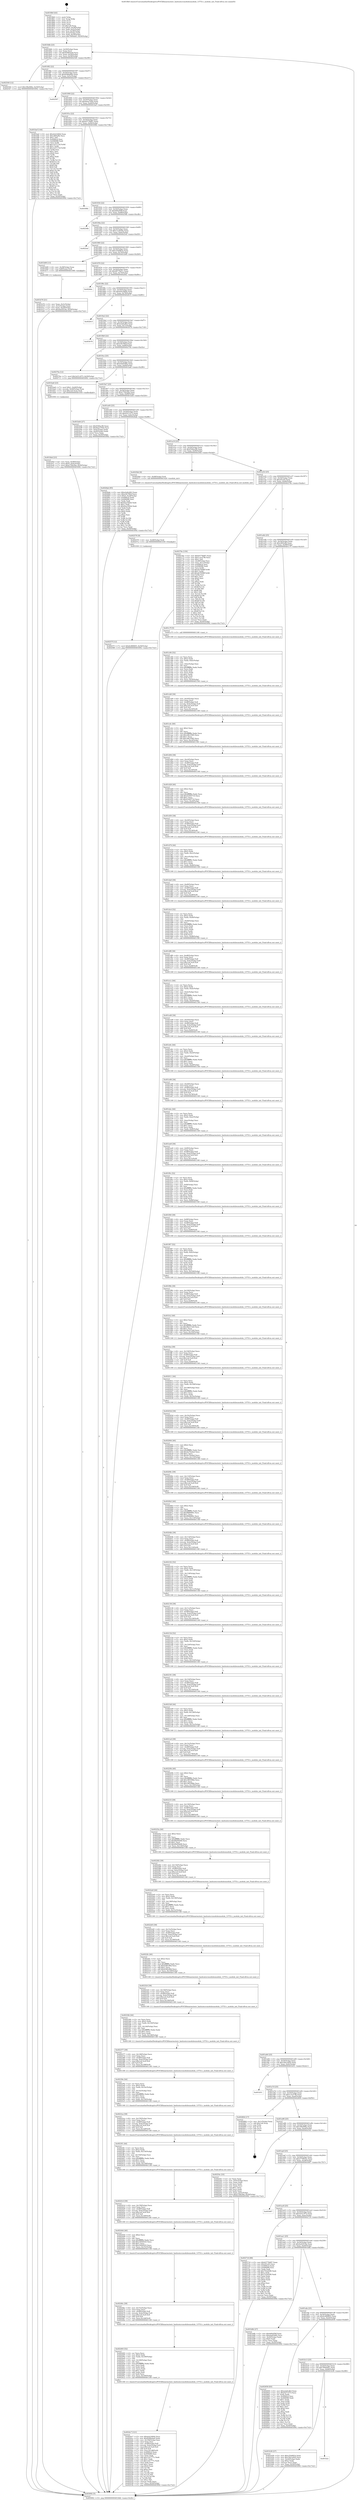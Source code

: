 digraph "0x4018b0" {
  label = "0x4018b0 (/mnt/c/Users/mathe/Desktop/tcc/POCII/binaries/extr_hashcatsrcmodulesmodule_13753.c_module_init_Final-ollvm.out::main(0))"
  labelloc = "t"
  node[shape=record]

  Entry [label="",width=0.3,height=0.3,shape=circle,fillcolor=black,style=filled]
  "0x4018db" [label="{
     0x4018db [23]\l
     | [instrs]\l
     &nbsp;&nbsp;0x4018db \<+3\>: mov -0x50(%rbp),%eax\l
     &nbsp;&nbsp;0x4018de \<+2\>: mov %eax,%ecx\l
     &nbsp;&nbsp;0x4018e0 \<+6\>: sub $0x8289e4a9,%ecx\l
     &nbsp;&nbsp;0x4018e6 \<+3\>: mov %eax,-0x54(%rbp)\l
     &nbsp;&nbsp;0x4018e9 \<+3\>: mov %ecx,-0x58(%rbp)\l
     &nbsp;&nbsp;0x4018ec \<+6\>: je 0000000000402540 \<main+0xc90\>\l
  }"]
  "0x402540" [label="{
     0x402540 [12]\l
     | [instrs]\l
     &nbsp;&nbsp;0x402540 \<+7\>: movl $0x1f6e066e,-0x50(%rbp)\l
     &nbsp;&nbsp;0x402547 \<+5\>: jmp 0000000000403092 \<main+0x17e2\>\l
  }"]
  "0x4018f2" [label="{
     0x4018f2 [22]\l
     | [instrs]\l
     &nbsp;&nbsp;0x4018f2 \<+5\>: jmp 00000000004018f7 \<main+0x47\>\l
     &nbsp;&nbsp;0x4018f7 \<+3\>: mov -0x54(%rbp),%eax\l
     &nbsp;&nbsp;0x4018fa \<+5\>: sub $0x8296a90b,%eax\l
     &nbsp;&nbsp;0x4018ff \<+3\>: mov %eax,-0x5c(%rbp)\l
     &nbsp;&nbsp;0x401902 \<+6\>: je 0000000000402597 \<main+0xce7\>\l
  }"]
  Exit [label="",width=0.3,height=0.3,shape=circle,fillcolor=black,style=filled,peripheries=2]
  "0x402597" [label="{
     0x402597\l
  }", style=dashed]
  "0x401908" [label="{
     0x401908 [22]\l
     | [instrs]\l
     &nbsp;&nbsp;0x401908 \<+5\>: jmp 000000000040190d \<main+0x5d\>\l
     &nbsp;&nbsp;0x40190d \<+3\>: mov -0x54(%rbp),%eax\l
     &nbsp;&nbsp;0x401910 \<+5\>: sub $0x9eee7044,%eax\l
     &nbsp;&nbsp;0x401915 \<+3\>: mov %eax,-0x60(%rbp)\l
     &nbsp;&nbsp;0x401918 \<+6\>: je 0000000000401bef \<main+0x33f\>\l
  }"]
  "0x40257f" [label="{
     0x40257f [12]\l
     | [instrs]\l
     &nbsp;&nbsp;0x40257f \<+7\>: movl $0x6c889605,-0x50(%rbp)\l
     &nbsp;&nbsp;0x402586 \<+5\>: jmp 0000000000403092 \<main+0x17e2\>\l
  }"]
  "0x401bef" [label="{
     0x401bef [144]\l
     | [instrs]\l
     &nbsp;&nbsp;0x401bef \<+5\>: mov $0xdcb1b844,%eax\l
     &nbsp;&nbsp;0x401bf4 \<+5\>: mov $0xc665e9b,%ecx\l
     &nbsp;&nbsp;0x401bf9 \<+2\>: mov $0x1,%dl\l
     &nbsp;&nbsp;0x401bfb \<+7\>: mov 0x4060c4,%esi\l
     &nbsp;&nbsp;0x401c02 \<+7\>: mov 0x406088,%edi\l
     &nbsp;&nbsp;0x401c09 \<+3\>: mov %esi,%r8d\l
     &nbsp;&nbsp;0x401c0c \<+7\>: add $0x1e57c7c6,%r8d\l
     &nbsp;&nbsp;0x401c13 \<+4\>: sub $0x1,%r8d\l
     &nbsp;&nbsp;0x401c17 \<+7\>: sub $0x1e57c7c6,%r8d\l
     &nbsp;&nbsp;0x401c1e \<+4\>: imul %r8d,%esi\l
     &nbsp;&nbsp;0x401c22 \<+3\>: and $0x1,%esi\l
     &nbsp;&nbsp;0x401c25 \<+3\>: cmp $0x0,%esi\l
     &nbsp;&nbsp;0x401c28 \<+4\>: sete %r9b\l
     &nbsp;&nbsp;0x401c2c \<+3\>: cmp $0xa,%edi\l
     &nbsp;&nbsp;0x401c2f \<+4\>: setl %r10b\l
     &nbsp;&nbsp;0x401c33 \<+3\>: mov %r9b,%r11b\l
     &nbsp;&nbsp;0x401c36 \<+4\>: xor $0xff,%r11b\l
     &nbsp;&nbsp;0x401c3a \<+3\>: mov %r10b,%bl\l
     &nbsp;&nbsp;0x401c3d \<+3\>: xor $0xff,%bl\l
     &nbsp;&nbsp;0x401c40 \<+3\>: xor $0x0,%dl\l
     &nbsp;&nbsp;0x401c43 \<+3\>: mov %r11b,%r14b\l
     &nbsp;&nbsp;0x401c46 \<+4\>: and $0x0,%r14b\l
     &nbsp;&nbsp;0x401c4a \<+3\>: and %dl,%r9b\l
     &nbsp;&nbsp;0x401c4d \<+3\>: mov %bl,%r15b\l
     &nbsp;&nbsp;0x401c50 \<+4\>: and $0x0,%r15b\l
     &nbsp;&nbsp;0x401c54 \<+3\>: and %dl,%r10b\l
     &nbsp;&nbsp;0x401c57 \<+3\>: or %r9b,%r14b\l
     &nbsp;&nbsp;0x401c5a \<+3\>: or %r10b,%r15b\l
     &nbsp;&nbsp;0x401c5d \<+3\>: xor %r15b,%r14b\l
     &nbsp;&nbsp;0x401c60 \<+3\>: or %bl,%r11b\l
     &nbsp;&nbsp;0x401c63 \<+4\>: xor $0xff,%r11b\l
     &nbsp;&nbsp;0x401c67 \<+3\>: or $0x0,%dl\l
     &nbsp;&nbsp;0x401c6a \<+3\>: and %dl,%r11b\l
     &nbsp;&nbsp;0x401c6d \<+3\>: or %r11b,%r14b\l
     &nbsp;&nbsp;0x401c70 \<+4\>: test $0x1,%r14b\l
     &nbsp;&nbsp;0x401c74 \<+3\>: cmovne %ecx,%eax\l
     &nbsp;&nbsp;0x401c77 \<+3\>: mov %eax,-0x50(%rbp)\l
     &nbsp;&nbsp;0x401c7a \<+5\>: jmp 0000000000403092 \<main+0x17e2\>\l
  }"]
  "0x40191e" [label="{
     0x40191e [22]\l
     | [instrs]\l
     &nbsp;&nbsp;0x40191e \<+5\>: jmp 0000000000401923 \<main+0x73\>\l
     &nbsp;&nbsp;0x401923 \<+3\>: mov -0x54(%rbp),%eax\l
     &nbsp;&nbsp;0x401926 \<+5\>: sub $0xb5778d97,%eax\l
     &nbsp;&nbsp;0x40192b \<+3\>: mov %eax,-0x64(%rbp)\l
     &nbsp;&nbsp;0x40192e \<+6\>: je 000000000040308b \<main+0x17db\>\l
  }"]
  "0x402576" [label="{
     0x402576 [9]\l
     | [instrs]\l
     &nbsp;&nbsp;0x402576 \<+4\>: mov -0x48(%rbp),%rdi\l
     &nbsp;&nbsp;0x40257a \<+5\>: call 0000000000401030 \<free@plt\>\l
     | [calls]\l
     &nbsp;&nbsp;0x401030 \{1\} (unknown)\l
  }"]
  "0x40308b" [label="{
     0x40308b\l
  }", style=dashed]
  "0x401934" [label="{
     0x401934 [22]\l
     | [instrs]\l
     &nbsp;&nbsp;0x401934 \<+5\>: jmp 0000000000401939 \<main+0x89\>\l
     &nbsp;&nbsp;0x401939 \<+3\>: mov -0x54(%rbp),%eax\l
     &nbsp;&nbsp;0x40193c \<+5\>: sub $0xb60ef56f,%eax\l
     &nbsp;&nbsp;0x401941 \<+3\>: mov %eax,-0x68(%rbp)\l
     &nbsp;&nbsp;0x401944 \<+6\>: je 000000000040258b \<main+0xcdb\>\l
  }"]
  "0x4024c7" [label="{
     0x4024c7 [121]\l
     | [instrs]\l
     &nbsp;&nbsp;0x4024c7 \<+5\>: mov $0xdcb1b844,%ecx\l
     &nbsp;&nbsp;0x4024cc \<+5\>: mov $0x8289e4a9,%edx\l
     &nbsp;&nbsp;0x4024d1 \<+6\>: mov -0x164(%rbp),%esi\l
     &nbsp;&nbsp;0x4024d7 \<+3\>: imul %eax,%esi\l
     &nbsp;&nbsp;0x4024da \<+4\>: mov -0x48(%rbp),%r8\l
     &nbsp;&nbsp;0x4024de \<+4\>: movslq -0x4c(%rbp),%r9\l
     &nbsp;&nbsp;0x4024e2 \<+7\>: imul $0x1e0,%r9,%r9\l
     &nbsp;&nbsp;0x4024e9 \<+3\>: add %r9,%r8\l
     &nbsp;&nbsp;0x4024ec \<+7\>: mov %esi,0x1d8(%r8)\l
     &nbsp;&nbsp;0x4024f3 \<+7\>: mov 0x4060c4,%eax\l
     &nbsp;&nbsp;0x4024fa \<+7\>: mov 0x406088,%esi\l
     &nbsp;&nbsp;0x402501 \<+2\>: mov %eax,%edi\l
     &nbsp;&nbsp;0x402503 \<+6\>: add $0x1c01777c,%edi\l
     &nbsp;&nbsp;0x402509 \<+3\>: sub $0x1,%edi\l
     &nbsp;&nbsp;0x40250c \<+6\>: sub $0x1c01777c,%edi\l
     &nbsp;&nbsp;0x402512 \<+3\>: imul %edi,%eax\l
     &nbsp;&nbsp;0x402515 \<+3\>: and $0x1,%eax\l
     &nbsp;&nbsp;0x402518 \<+3\>: cmp $0x0,%eax\l
     &nbsp;&nbsp;0x40251b \<+4\>: sete %r10b\l
     &nbsp;&nbsp;0x40251f \<+3\>: cmp $0xa,%esi\l
     &nbsp;&nbsp;0x402522 \<+4\>: setl %r11b\l
     &nbsp;&nbsp;0x402526 \<+3\>: mov %r10b,%bl\l
     &nbsp;&nbsp;0x402529 \<+3\>: and %r11b,%bl\l
     &nbsp;&nbsp;0x40252c \<+3\>: xor %r11b,%r10b\l
     &nbsp;&nbsp;0x40252f \<+3\>: or %r10b,%bl\l
     &nbsp;&nbsp;0x402532 \<+3\>: test $0x1,%bl\l
     &nbsp;&nbsp;0x402535 \<+3\>: cmovne %edx,%ecx\l
     &nbsp;&nbsp;0x402538 \<+3\>: mov %ecx,-0x50(%rbp)\l
     &nbsp;&nbsp;0x40253b \<+5\>: jmp 0000000000403092 \<main+0x17e2\>\l
  }"]
  "0x40258b" [label="{
     0x40258b\l
  }", style=dashed]
  "0x40194a" [label="{
     0x40194a [22]\l
     | [instrs]\l
     &nbsp;&nbsp;0x40194a \<+5\>: jmp 000000000040194f \<main+0x9f\>\l
     &nbsp;&nbsp;0x40194f \<+3\>: mov -0x54(%rbp),%eax\l
     &nbsp;&nbsp;0x401952 \<+5\>: sub $0xc1e2634a,%eax\l
     &nbsp;&nbsp;0x401957 \<+3\>: mov %eax,-0x6c(%rbp)\l
     &nbsp;&nbsp;0x40195a \<+6\>: je 00000000004025ef \<main+0xd3f\>\l
  }"]
  "0x402493" [label="{
     0x402493 [52]\l
     | [instrs]\l
     &nbsp;&nbsp;0x402493 \<+2\>: xor %ecx,%ecx\l
     &nbsp;&nbsp;0x402495 \<+5\>: mov $0x2,%edx\l
     &nbsp;&nbsp;0x40249a \<+6\>: mov %edx,-0x160(%rbp)\l
     &nbsp;&nbsp;0x4024a0 \<+1\>: cltd\l
     &nbsp;&nbsp;0x4024a1 \<+6\>: mov -0x160(%rbp),%esi\l
     &nbsp;&nbsp;0x4024a7 \<+2\>: idiv %esi\l
     &nbsp;&nbsp;0x4024a9 \<+6\>: imul $0xfffffffe,%edx,%edx\l
     &nbsp;&nbsp;0x4024af \<+2\>: mov %ecx,%edi\l
     &nbsp;&nbsp;0x4024b1 \<+2\>: sub %edx,%edi\l
     &nbsp;&nbsp;0x4024b3 \<+2\>: mov %ecx,%edx\l
     &nbsp;&nbsp;0x4024b5 \<+3\>: sub $0x1,%edx\l
     &nbsp;&nbsp;0x4024b8 \<+2\>: add %edx,%edi\l
     &nbsp;&nbsp;0x4024ba \<+2\>: sub %edi,%ecx\l
     &nbsp;&nbsp;0x4024bc \<+6\>: mov %ecx,-0x164(%rbp)\l
     &nbsp;&nbsp;0x4024c2 \<+5\>: call 0000000000401160 \<next_i\>\l
     | [calls]\l
     &nbsp;&nbsp;0x401160 \{1\} (/mnt/c/Users/mathe/Desktop/tcc/POCII/binaries/extr_hashcatsrcmodulesmodule_13753.c_module_init_Final-ollvm.out::next_i)\l
  }"]
  "0x4025ef" [label="{
     0x4025ef\l
  }", style=dashed]
  "0x401960" [label="{
     0x401960 [22]\l
     | [instrs]\l
     &nbsp;&nbsp;0x401960 \<+5\>: jmp 0000000000401965 \<main+0xb5\>\l
     &nbsp;&nbsp;0x401965 \<+3\>: mov -0x54(%rbp),%eax\l
     &nbsp;&nbsp;0x401968 \<+5\>: sub $0xc25dd81b,%eax\l
     &nbsp;&nbsp;0x40196d \<+3\>: mov %eax,-0x70(%rbp)\l
     &nbsp;&nbsp;0x401970 \<+6\>: je 0000000000401b69 \<main+0x2b9\>\l
  }"]
  "0x40246c" [label="{
     0x40246c [39]\l
     | [instrs]\l
     &nbsp;&nbsp;0x40246c \<+6\>: mov -0x15c(%rbp),%ecx\l
     &nbsp;&nbsp;0x402472 \<+3\>: imul %eax,%ecx\l
     &nbsp;&nbsp;0x402475 \<+4\>: mov -0x48(%rbp),%r8\l
     &nbsp;&nbsp;0x402479 \<+4\>: movslq -0x4c(%rbp),%r9\l
     &nbsp;&nbsp;0x40247d \<+7\>: imul $0x1e0,%r9,%r9\l
     &nbsp;&nbsp;0x402484 \<+3\>: add %r9,%r8\l
     &nbsp;&nbsp;0x402487 \<+7\>: mov %ecx,0x1d4(%r8)\l
     &nbsp;&nbsp;0x40248e \<+5\>: call 0000000000401160 \<next_i\>\l
     | [calls]\l
     &nbsp;&nbsp;0x401160 \{1\} (/mnt/c/Users/mathe/Desktop/tcc/POCII/binaries/extr_hashcatsrcmodulesmodule_13753.c_module_init_Final-ollvm.out::next_i)\l
  }"]
  "0x401b69" [label="{
     0x401b69 [13]\l
     | [instrs]\l
     &nbsp;&nbsp;0x401b69 \<+4\>: mov -0x38(%rbp),%rax\l
     &nbsp;&nbsp;0x401b6d \<+4\>: mov 0x8(%rax),%rdi\l
     &nbsp;&nbsp;0x401b71 \<+5\>: call 0000000000401060 \<atoi@plt\>\l
     | [calls]\l
     &nbsp;&nbsp;0x401060 \{1\} (unknown)\l
  }"]
  "0x401976" [label="{
     0x401976 [22]\l
     | [instrs]\l
     &nbsp;&nbsp;0x401976 \<+5\>: jmp 000000000040197b \<main+0xcb\>\l
     &nbsp;&nbsp;0x40197b \<+3\>: mov -0x54(%rbp),%eax\l
     &nbsp;&nbsp;0x40197e \<+5\>: sub $0xd6776d11,%eax\l
     &nbsp;&nbsp;0x401983 \<+3\>: mov %eax,-0x74(%rbp)\l
     &nbsp;&nbsp;0x401986 \<+6\>: je 000000000040264c \<main+0xd9c\>\l
  }"]
  "0x402444" [label="{
     0x402444 [40]\l
     | [instrs]\l
     &nbsp;&nbsp;0x402444 \<+5\>: mov $0x2,%ecx\l
     &nbsp;&nbsp;0x402449 \<+1\>: cltd\l
     &nbsp;&nbsp;0x40244a \<+2\>: idiv %ecx\l
     &nbsp;&nbsp;0x40244c \<+6\>: imul $0xfffffffe,%edx,%ecx\l
     &nbsp;&nbsp;0x402452 \<+6\>: add $0xc5044525,%ecx\l
     &nbsp;&nbsp;0x402458 \<+3\>: add $0x1,%ecx\l
     &nbsp;&nbsp;0x40245b \<+6\>: sub $0xc5044525,%ecx\l
     &nbsp;&nbsp;0x402461 \<+6\>: mov %ecx,-0x15c(%rbp)\l
     &nbsp;&nbsp;0x402467 \<+5\>: call 0000000000401160 \<next_i\>\l
     | [calls]\l
     &nbsp;&nbsp;0x401160 \{1\} (/mnt/c/Users/mathe/Desktop/tcc/POCII/binaries/extr_hashcatsrcmodulesmodule_13753.c_module_init_Final-ollvm.out::next_i)\l
  }"]
  "0x40264c" [label="{
     0x40264c\l
  }", style=dashed]
  "0x40198c" [label="{
     0x40198c [22]\l
     | [instrs]\l
     &nbsp;&nbsp;0x40198c \<+5\>: jmp 0000000000401991 \<main+0xe1\>\l
     &nbsp;&nbsp;0x401991 \<+3\>: mov -0x54(%rbp),%eax\l
     &nbsp;&nbsp;0x401994 \<+5\>: sub $0xdcb1b844,%eax\l
     &nbsp;&nbsp;0x401999 \<+3\>: mov %eax,-0x78(%rbp)\l
     &nbsp;&nbsp;0x40199c \<+6\>: je 0000000000402815 \<main+0xf65\>\l
  }"]
  "0x40241d" [label="{
     0x40241d [39]\l
     | [instrs]\l
     &nbsp;&nbsp;0x40241d \<+6\>: mov -0x158(%rbp),%ecx\l
     &nbsp;&nbsp;0x402423 \<+3\>: imul %eax,%ecx\l
     &nbsp;&nbsp;0x402426 \<+4\>: mov -0x48(%rbp),%r8\l
     &nbsp;&nbsp;0x40242a \<+4\>: movslq -0x4c(%rbp),%r9\l
     &nbsp;&nbsp;0x40242e \<+7\>: imul $0x1e0,%r9,%r9\l
     &nbsp;&nbsp;0x402435 \<+3\>: add %r9,%r8\l
     &nbsp;&nbsp;0x402438 \<+7\>: mov %ecx,0x1d0(%r8)\l
     &nbsp;&nbsp;0x40243f \<+5\>: call 0000000000401160 \<next_i\>\l
     | [calls]\l
     &nbsp;&nbsp;0x401160 \{1\} (/mnt/c/Users/mathe/Desktop/tcc/POCII/binaries/extr_hashcatsrcmodulesmodule_13753.c_module_init_Final-ollvm.out::next_i)\l
  }"]
  "0x402815" [label="{
     0x402815\l
  }", style=dashed]
  "0x4019a2" [label="{
     0x4019a2 [22]\l
     | [instrs]\l
     &nbsp;&nbsp;0x4019a2 \<+5\>: jmp 00000000004019a7 \<main+0xf7\>\l
     &nbsp;&nbsp;0x4019a7 \<+3\>: mov -0x54(%rbp),%eax\l
     &nbsp;&nbsp;0x4019aa \<+5\>: sub $0xe2e6cdb3,%eax\l
     &nbsp;&nbsp;0x4019af \<+3\>: mov %eax,-0x7c(%rbp)\l
     &nbsp;&nbsp;0x4019b2 \<+6\>: je 0000000000403078 \<main+0x17c8\>\l
  }"]
  "0x4023f1" [label="{
     0x4023f1 [44]\l
     | [instrs]\l
     &nbsp;&nbsp;0x4023f1 \<+2\>: xor %ecx,%ecx\l
     &nbsp;&nbsp;0x4023f3 \<+5\>: mov $0x2,%edx\l
     &nbsp;&nbsp;0x4023f8 \<+6\>: mov %edx,-0x154(%rbp)\l
     &nbsp;&nbsp;0x4023fe \<+1\>: cltd\l
     &nbsp;&nbsp;0x4023ff \<+6\>: mov -0x154(%rbp),%esi\l
     &nbsp;&nbsp;0x402405 \<+2\>: idiv %esi\l
     &nbsp;&nbsp;0x402407 \<+6\>: imul $0xfffffffe,%edx,%edx\l
     &nbsp;&nbsp;0x40240d \<+3\>: sub $0x1,%ecx\l
     &nbsp;&nbsp;0x402410 \<+2\>: sub %ecx,%edx\l
     &nbsp;&nbsp;0x402412 \<+6\>: mov %edx,-0x158(%rbp)\l
     &nbsp;&nbsp;0x402418 \<+5\>: call 0000000000401160 \<next_i\>\l
     | [calls]\l
     &nbsp;&nbsp;0x401160 \{1\} (/mnt/c/Users/mathe/Desktop/tcc/POCII/binaries/extr_hashcatsrcmodulesmodule_13753.c_module_init_Final-ollvm.out::next_i)\l
  }"]
  "0x403078" [label="{
     0x403078\l
  }", style=dashed]
  "0x4019b8" [label="{
     0x4019b8 [22]\l
     | [instrs]\l
     &nbsp;&nbsp;0x4019b8 \<+5\>: jmp 00000000004019bd \<main+0x10d\>\l
     &nbsp;&nbsp;0x4019bd \<+3\>: mov -0x54(%rbp),%eax\l
     &nbsp;&nbsp;0x4019c0 \<+5\>: sub $0xe3b769cf,%eax\l
     &nbsp;&nbsp;0x4019c5 \<+3\>: mov %eax,-0x80(%rbp)\l
     &nbsp;&nbsp;0x4019c8 \<+6\>: je 000000000040270a \<main+0xe5a\>\l
  }"]
  "0x4023ca" [label="{
     0x4023ca [39]\l
     | [instrs]\l
     &nbsp;&nbsp;0x4023ca \<+6\>: mov -0x150(%rbp),%ecx\l
     &nbsp;&nbsp;0x4023d0 \<+3\>: imul %eax,%ecx\l
     &nbsp;&nbsp;0x4023d3 \<+4\>: mov -0x48(%rbp),%r8\l
     &nbsp;&nbsp;0x4023d7 \<+4\>: movslq -0x4c(%rbp),%r9\l
     &nbsp;&nbsp;0x4023db \<+7\>: imul $0x1e0,%r9,%r9\l
     &nbsp;&nbsp;0x4023e2 \<+3\>: add %r9,%r8\l
     &nbsp;&nbsp;0x4023e5 \<+7\>: mov %ecx,0x1a8(%r8)\l
     &nbsp;&nbsp;0x4023ec \<+5\>: call 0000000000401160 \<next_i\>\l
     | [calls]\l
     &nbsp;&nbsp;0x401160 \{1\} (/mnt/c/Users/mathe/Desktop/tcc/POCII/binaries/extr_hashcatsrcmodulesmodule_13753.c_module_init_Final-ollvm.out::next_i)\l
  }"]
  "0x40270a" [label="{
     0x40270a [12]\l
     | [instrs]\l
     &nbsp;&nbsp;0x40270a \<+7\>: movl $0x3e51c973,-0x50(%rbp)\l
     &nbsp;&nbsp;0x402711 \<+5\>: jmp 0000000000403092 \<main+0x17e2\>\l
  }"]
  "0x4019ce" [label="{
     0x4019ce [25]\l
     | [instrs]\l
     &nbsp;&nbsp;0x4019ce \<+5\>: jmp 00000000004019d3 \<main+0x123\>\l
     &nbsp;&nbsp;0x4019d3 \<+3\>: mov -0x54(%rbp),%eax\l
     &nbsp;&nbsp;0x4019d6 \<+5\>: sub $0xe4a93482,%eax\l
     &nbsp;&nbsp;0x4019db \<+6\>: mov %eax,-0x84(%rbp)\l
     &nbsp;&nbsp;0x4019e1 \<+6\>: je 0000000000401ba6 \<main+0x2f6\>\l
  }"]
  "0x40239e" [label="{
     0x40239e [44]\l
     | [instrs]\l
     &nbsp;&nbsp;0x40239e \<+2\>: xor %ecx,%ecx\l
     &nbsp;&nbsp;0x4023a0 \<+5\>: mov $0x2,%edx\l
     &nbsp;&nbsp;0x4023a5 \<+6\>: mov %edx,-0x14c(%rbp)\l
     &nbsp;&nbsp;0x4023ab \<+1\>: cltd\l
     &nbsp;&nbsp;0x4023ac \<+6\>: mov -0x14c(%rbp),%esi\l
     &nbsp;&nbsp;0x4023b2 \<+2\>: idiv %esi\l
     &nbsp;&nbsp;0x4023b4 \<+6\>: imul $0xfffffffe,%edx,%edx\l
     &nbsp;&nbsp;0x4023ba \<+3\>: sub $0x1,%ecx\l
     &nbsp;&nbsp;0x4023bd \<+2\>: sub %ecx,%edx\l
     &nbsp;&nbsp;0x4023bf \<+6\>: mov %edx,-0x150(%rbp)\l
     &nbsp;&nbsp;0x4023c5 \<+5\>: call 0000000000401160 \<next_i\>\l
     | [calls]\l
     &nbsp;&nbsp;0x401160 \{1\} (/mnt/c/Users/mathe/Desktop/tcc/POCII/binaries/extr_hashcatsrcmodulesmodule_13753.c_module_init_Final-ollvm.out::next_i)\l
  }"]
  "0x401ba6" [label="{
     0x401ba6 [23]\l
     | [instrs]\l
     &nbsp;&nbsp;0x401ba6 \<+7\>: movl $0x1,-0x40(%rbp)\l
     &nbsp;&nbsp;0x401bad \<+4\>: movslq -0x40(%rbp),%rax\l
     &nbsp;&nbsp;0x401bb1 \<+7\>: imul $0x1e0,%rax,%rdi\l
     &nbsp;&nbsp;0x401bb8 \<+5\>: call 0000000000401050 \<malloc@plt\>\l
     | [calls]\l
     &nbsp;&nbsp;0x401050 \{1\} (unknown)\l
  }"]
  "0x4019e7" [label="{
     0x4019e7 [25]\l
     | [instrs]\l
     &nbsp;&nbsp;0x4019e7 \<+5\>: jmp 00000000004019ec \<main+0x13c\>\l
     &nbsp;&nbsp;0x4019ec \<+3\>: mov -0x54(%rbp),%eax\l
     &nbsp;&nbsp;0x4019ef \<+5\>: sub $0xe759e56a,%eax\l
     &nbsp;&nbsp;0x4019f4 \<+6\>: mov %eax,-0x88(%rbp)\l
     &nbsp;&nbsp;0x4019fa \<+6\>: je 0000000000401bd4 \<main+0x324\>\l
  }"]
  "0x402377" [label="{
     0x402377 [39]\l
     | [instrs]\l
     &nbsp;&nbsp;0x402377 \<+6\>: mov -0x148(%rbp),%ecx\l
     &nbsp;&nbsp;0x40237d \<+3\>: imul %eax,%ecx\l
     &nbsp;&nbsp;0x402380 \<+4\>: mov -0x48(%rbp),%r8\l
     &nbsp;&nbsp;0x402384 \<+4\>: movslq -0x4c(%rbp),%r9\l
     &nbsp;&nbsp;0x402388 \<+7\>: imul $0x1e0,%r9,%r9\l
     &nbsp;&nbsp;0x40238f \<+3\>: add %r9,%r8\l
     &nbsp;&nbsp;0x402392 \<+7\>: mov %ecx,0x198(%r8)\l
     &nbsp;&nbsp;0x402399 \<+5\>: call 0000000000401160 \<next_i\>\l
     | [calls]\l
     &nbsp;&nbsp;0x401160 \{1\} (/mnt/c/Users/mathe/Desktop/tcc/POCII/binaries/extr_hashcatsrcmodulesmodule_13753.c_module_init_Final-ollvm.out::next_i)\l
  }"]
  "0x401bd4" [label="{
     0x401bd4 [27]\l
     | [instrs]\l
     &nbsp;&nbsp;0x401bd4 \<+5\>: mov $0xf346ec96,%eax\l
     &nbsp;&nbsp;0x401bd9 \<+5\>: mov $0x9eee7044,%ecx\l
     &nbsp;&nbsp;0x401bde \<+3\>: mov -0x4c(%rbp),%edx\l
     &nbsp;&nbsp;0x401be1 \<+3\>: cmp -0x40(%rbp),%edx\l
     &nbsp;&nbsp;0x401be4 \<+3\>: cmovl %ecx,%eax\l
     &nbsp;&nbsp;0x401be7 \<+3\>: mov %eax,-0x50(%rbp)\l
     &nbsp;&nbsp;0x401bea \<+5\>: jmp 0000000000403092 \<main+0x17e2\>\l
  }"]
  "0x401a00" [label="{
     0x401a00 [25]\l
     | [instrs]\l
     &nbsp;&nbsp;0x401a00 \<+5\>: jmp 0000000000401a05 \<main+0x155\>\l
     &nbsp;&nbsp;0x401a05 \<+3\>: mov -0x54(%rbp),%eax\l
     &nbsp;&nbsp;0x401a08 \<+5\>: sub $0xf327c573,%eax\l
     &nbsp;&nbsp;0x401a0d \<+6\>: mov %eax,-0x8c(%rbp)\l
     &nbsp;&nbsp;0x401a13 \<+6\>: je 00000000004026ab \<main+0xdfb\>\l
  }"]
  "0x40234b" [label="{
     0x40234b [44]\l
     | [instrs]\l
     &nbsp;&nbsp;0x40234b \<+2\>: xor %ecx,%ecx\l
     &nbsp;&nbsp;0x40234d \<+5\>: mov $0x2,%edx\l
     &nbsp;&nbsp;0x402352 \<+6\>: mov %edx,-0x144(%rbp)\l
     &nbsp;&nbsp;0x402358 \<+1\>: cltd\l
     &nbsp;&nbsp;0x402359 \<+6\>: mov -0x144(%rbp),%esi\l
     &nbsp;&nbsp;0x40235f \<+2\>: idiv %esi\l
     &nbsp;&nbsp;0x402361 \<+6\>: imul $0xfffffffe,%edx,%edx\l
     &nbsp;&nbsp;0x402367 \<+3\>: sub $0x1,%ecx\l
     &nbsp;&nbsp;0x40236a \<+2\>: sub %ecx,%edx\l
     &nbsp;&nbsp;0x40236c \<+6\>: mov %edx,-0x148(%rbp)\l
     &nbsp;&nbsp;0x402372 \<+5\>: call 0000000000401160 \<next_i\>\l
     | [calls]\l
     &nbsp;&nbsp;0x401160 \{1\} (/mnt/c/Users/mathe/Desktop/tcc/POCII/binaries/extr_hashcatsrcmodulesmodule_13753.c_module_init_Final-ollvm.out::next_i)\l
  }"]
  "0x4026ab" [label="{
     0x4026ab [95]\l
     | [instrs]\l
     &nbsp;&nbsp;0x4026ab \<+5\>: mov $0xe2e6cdb3,%eax\l
     &nbsp;&nbsp;0x4026b0 \<+5\>: mov $0xe3b769cf,%ecx\l
     &nbsp;&nbsp;0x4026b5 \<+7\>: movl $0x0,-0x28(%rbp)\l
     &nbsp;&nbsp;0x4026bc \<+7\>: mov 0x4060c4,%edx\l
     &nbsp;&nbsp;0x4026c3 \<+7\>: mov 0x406088,%esi\l
     &nbsp;&nbsp;0x4026ca \<+2\>: mov %edx,%edi\l
     &nbsp;&nbsp;0x4026cc \<+6\>: add $0x62a182b4,%edi\l
     &nbsp;&nbsp;0x4026d2 \<+3\>: sub $0x1,%edi\l
     &nbsp;&nbsp;0x4026d5 \<+6\>: sub $0x62a182b4,%edi\l
     &nbsp;&nbsp;0x4026db \<+3\>: imul %edi,%edx\l
     &nbsp;&nbsp;0x4026de \<+3\>: and $0x1,%edx\l
     &nbsp;&nbsp;0x4026e1 \<+3\>: cmp $0x0,%edx\l
     &nbsp;&nbsp;0x4026e4 \<+4\>: sete %r8b\l
     &nbsp;&nbsp;0x4026e8 \<+3\>: cmp $0xa,%esi\l
     &nbsp;&nbsp;0x4026eb \<+4\>: setl %r9b\l
     &nbsp;&nbsp;0x4026ef \<+3\>: mov %r8b,%r10b\l
     &nbsp;&nbsp;0x4026f2 \<+3\>: and %r9b,%r10b\l
     &nbsp;&nbsp;0x4026f5 \<+3\>: xor %r9b,%r8b\l
     &nbsp;&nbsp;0x4026f8 \<+3\>: or %r8b,%r10b\l
     &nbsp;&nbsp;0x4026fb \<+4\>: test $0x1,%r10b\l
     &nbsp;&nbsp;0x4026ff \<+3\>: cmovne %ecx,%eax\l
     &nbsp;&nbsp;0x402702 \<+3\>: mov %eax,-0x50(%rbp)\l
     &nbsp;&nbsp;0x402705 \<+5\>: jmp 0000000000403092 \<main+0x17e2\>\l
  }"]
  "0x401a19" [label="{
     0x401a19 [25]\l
     | [instrs]\l
     &nbsp;&nbsp;0x401a19 \<+5\>: jmp 0000000000401a1e \<main+0x16e\>\l
     &nbsp;&nbsp;0x401a1e \<+3\>: mov -0x54(%rbp),%eax\l
     &nbsp;&nbsp;0x401a21 \<+5\>: sub $0xf346ec96,%eax\l
     &nbsp;&nbsp;0x401a26 \<+6\>: mov %eax,-0x90(%rbp)\l
     &nbsp;&nbsp;0x401a2c \<+6\>: je 000000000040256d \<main+0xcbd\>\l
  }"]
  "0x402324" [label="{
     0x402324 [39]\l
     | [instrs]\l
     &nbsp;&nbsp;0x402324 \<+6\>: mov -0x140(%rbp),%ecx\l
     &nbsp;&nbsp;0x40232a \<+3\>: imul %eax,%ecx\l
     &nbsp;&nbsp;0x40232d \<+4\>: mov -0x48(%rbp),%r8\l
     &nbsp;&nbsp;0x402331 \<+4\>: movslq -0x4c(%rbp),%r9\l
     &nbsp;&nbsp;0x402335 \<+7\>: imul $0x1e0,%r9,%r9\l
     &nbsp;&nbsp;0x40233c \<+3\>: add %r9,%r8\l
     &nbsp;&nbsp;0x40233f \<+7\>: mov %ecx,0x194(%r8)\l
     &nbsp;&nbsp;0x402346 \<+5\>: call 0000000000401160 \<next_i\>\l
     | [calls]\l
     &nbsp;&nbsp;0x401160 \{1\} (/mnt/c/Users/mathe/Desktop/tcc/POCII/binaries/extr_hashcatsrcmodulesmodule_13753.c_module_init_Final-ollvm.out::next_i)\l
  }"]
  "0x40256d" [label="{
     0x40256d [9]\l
     | [instrs]\l
     &nbsp;&nbsp;0x40256d \<+4\>: mov -0x48(%rbp),%rdi\l
     &nbsp;&nbsp;0x402571 \<+5\>: call 0000000000401420 \<module_init\>\l
     | [calls]\l
     &nbsp;&nbsp;0x401420 \{1\} (/mnt/c/Users/mathe/Desktop/tcc/POCII/binaries/extr_hashcatsrcmodulesmodule_13753.c_module_init_Final-ollvm.out::module_init)\l
  }"]
  "0x401a32" [label="{
     0x401a32 [25]\l
     | [instrs]\l
     &nbsp;&nbsp;0x401a32 \<+5\>: jmp 0000000000401a37 \<main+0x187\>\l
     &nbsp;&nbsp;0x401a37 \<+3\>: mov -0x54(%rbp),%eax\l
     &nbsp;&nbsp;0x401a3a \<+5\>: sub $0x201af3,%eax\l
     &nbsp;&nbsp;0x401a3f \<+6\>: mov %eax,-0x94(%rbp)\l
     &nbsp;&nbsp;0x401a45 \<+6\>: je 000000000040276e \<main+0xebe\>\l
  }"]
  "0x4022fc" [label="{
     0x4022fc [40]\l
     | [instrs]\l
     &nbsp;&nbsp;0x4022fc \<+5\>: mov $0x2,%ecx\l
     &nbsp;&nbsp;0x402301 \<+1\>: cltd\l
     &nbsp;&nbsp;0x402302 \<+2\>: idiv %ecx\l
     &nbsp;&nbsp;0x402304 \<+6\>: imul $0xfffffffe,%edx,%ecx\l
     &nbsp;&nbsp;0x40230a \<+6\>: sub $0xb382cf6d,%ecx\l
     &nbsp;&nbsp;0x402310 \<+3\>: add $0x1,%ecx\l
     &nbsp;&nbsp;0x402313 \<+6\>: add $0xb382cf6d,%ecx\l
     &nbsp;&nbsp;0x402319 \<+6\>: mov %ecx,-0x140(%rbp)\l
     &nbsp;&nbsp;0x40231f \<+5\>: call 0000000000401160 \<next_i\>\l
     | [calls]\l
     &nbsp;&nbsp;0x401160 \{1\} (/mnt/c/Users/mathe/Desktop/tcc/POCII/binaries/extr_hashcatsrcmodulesmodule_13753.c_module_init_Final-ollvm.out::next_i)\l
  }"]
  "0x40276e" [label="{
     0x40276e [150]\l
     | [instrs]\l
     &nbsp;&nbsp;0x40276e \<+5\>: mov $0xb5778d97,%eax\l
     &nbsp;&nbsp;0x402773 \<+5\>: mov $0x1c3c57f6,%ecx\l
     &nbsp;&nbsp;0x402778 \<+2\>: mov $0x1,%dl\l
     &nbsp;&nbsp;0x40277a \<+3\>: mov -0x28(%rbp),%esi\l
     &nbsp;&nbsp;0x40277d \<+3\>: mov %esi,-0x1c(%rbp)\l
     &nbsp;&nbsp;0x402780 \<+7\>: mov 0x4060c4,%esi\l
     &nbsp;&nbsp;0x402787 \<+7\>: mov 0x406088,%edi\l
     &nbsp;&nbsp;0x40278e \<+3\>: mov %esi,%r8d\l
     &nbsp;&nbsp;0x402791 \<+7\>: sub $0xeb7006ff,%r8d\l
     &nbsp;&nbsp;0x402798 \<+4\>: sub $0x1,%r8d\l
     &nbsp;&nbsp;0x40279c \<+7\>: add $0xeb7006ff,%r8d\l
     &nbsp;&nbsp;0x4027a3 \<+4\>: imul %r8d,%esi\l
     &nbsp;&nbsp;0x4027a7 \<+3\>: and $0x1,%esi\l
     &nbsp;&nbsp;0x4027aa \<+3\>: cmp $0x0,%esi\l
     &nbsp;&nbsp;0x4027ad \<+4\>: sete %r9b\l
     &nbsp;&nbsp;0x4027b1 \<+3\>: cmp $0xa,%edi\l
     &nbsp;&nbsp;0x4027b4 \<+4\>: setl %r10b\l
     &nbsp;&nbsp;0x4027b8 \<+3\>: mov %r9b,%r11b\l
     &nbsp;&nbsp;0x4027bb \<+4\>: xor $0xff,%r11b\l
     &nbsp;&nbsp;0x4027bf \<+3\>: mov %r10b,%bl\l
     &nbsp;&nbsp;0x4027c2 \<+3\>: xor $0xff,%bl\l
     &nbsp;&nbsp;0x4027c5 \<+3\>: xor $0x1,%dl\l
     &nbsp;&nbsp;0x4027c8 \<+3\>: mov %r11b,%r14b\l
     &nbsp;&nbsp;0x4027cb \<+4\>: and $0xff,%r14b\l
     &nbsp;&nbsp;0x4027cf \<+3\>: and %dl,%r9b\l
     &nbsp;&nbsp;0x4027d2 \<+3\>: mov %bl,%r15b\l
     &nbsp;&nbsp;0x4027d5 \<+4\>: and $0xff,%r15b\l
     &nbsp;&nbsp;0x4027d9 \<+3\>: and %dl,%r10b\l
     &nbsp;&nbsp;0x4027dc \<+3\>: or %r9b,%r14b\l
     &nbsp;&nbsp;0x4027df \<+3\>: or %r10b,%r15b\l
     &nbsp;&nbsp;0x4027e2 \<+3\>: xor %r15b,%r14b\l
     &nbsp;&nbsp;0x4027e5 \<+3\>: or %bl,%r11b\l
     &nbsp;&nbsp;0x4027e8 \<+4\>: xor $0xff,%r11b\l
     &nbsp;&nbsp;0x4027ec \<+3\>: or $0x1,%dl\l
     &nbsp;&nbsp;0x4027ef \<+3\>: and %dl,%r11b\l
     &nbsp;&nbsp;0x4027f2 \<+3\>: or %r11b,%r14b\l
     &nbsp;&nbsp;0x4027f5 \<+4\>: test $0x1,%r14b\l
     &nbsp;&nbsp;0x4027f9 \<+3\>: cmovne %ecx,%eax\l
     &nbsp;&nbsp;0x4027fc \<+3\>: mov %eax,-0x50(%rbp)\l
     &nbsp;&nbsp;0x4027ff \<+5\>: jmp 0000000000403092 \<main+0x17e2\>\l
  }"]
  "0x401a4b" [label="{
     0x401a4b [25]\l
     | [instrs]\l
     &nbsp;&nbsp;0x401a4b \<+5\>: jmp 0000000000401a50 \<main+0x1a0\>\l
     &nbsp;&nbsp;0x401a50 \<+3\>: mov -0x54(%rbp),%eax\l
     &nbsp;&nbsp;0x401a53 \<+5\>: sub $0xc665e9b,%eax\l
     &nbsp;&nbsp;0x401a58 \<+6\>: mov %eax,-0x98(%rbp)\l
     &nbsp;&nbsp;0x401a5e \<+6\>: je 0000000000401c7f \<main+0x3cf\>\l
  }"]
  "0x4022d5" [label="{
     0x4022d5 [39]\l
     | [instrs]\l
     &nbsp;&nbsp;0x4022d5 \<+6\>: mov -0x13c(%rbp),%ecx\l
     &nbsp;&nbsp;0x4022db \<+3\>: imul %eax,%ecx\l
     &nbsp;&nbsp;0x4022de \<+4\>: mov -0x48(%rbp),%r8\l
     &nbsp;&nbsp;0x4022e2 \<+4\>: movslq -0x4c(%rbp),%r9\l
     &nbsp;&nbsp;0x4022e6 \<+7\>: imul $0x1e0,%r9,%r9\l
     &nbsp;&nbsp;0x4022ed \<+3\>: add %r9,%r8\l
     &nbsp;&nbsp;0x4022f0 \<+7\>: mov %ecx,0x190(%r8)\l
     &nbsp;&nbsp;0x4022f7 \<+5\>: call 0000000000401160 \<next_i\>\l
     | [calls]\l
     &nbsp;&nbsp;0x401160 \{1\} (/mnt/c/Users/mathe/Desktop/tcc/POCII/binaries/extr_hashcatsrcmodulesmodule_13753.c_module_init_Final-ollvm.out::next_i)\l
  }"]
  "0x401c7f" [label="{
     0x401c7f [5]\l
     | [instrs]\l
     &nbsp;&nbsp;0x401c7f \<+5\>: call 0000000000401160 \<next_i\>\l
     | [calls]\l
     &nbsp;&nbsp;0x401160 \{1\} (/mnt/c/Users/mathe/Desktop/tcc/POCII/binaries/extr_hashcatsrcmodulesmodule_13753.c_module_init_Final-ollvm.out::next_i)\l
  }"]
  "0x401a64" [label="{
     0x401a64 [25]\l
     | [instrs]\l
     &nbsp;&nbsp;0x401a64 \<+5\>: jmp 0000000000401a69 \<main+0x1b9\>\l
     &nbsp;&nbsp;0x401a69 \<+3\>: mov -0x54(%rbp),%eax\l
     &nbsp;&nbsp;0x401a6c \<+5\>: sub $0x1bb1e920,%eax\l
     &nbsp;&nbsp;0x401a71 \<+6\>: mov %eax,-0x9c(%rbp)\l
     &nbsp;&nbsp;0x401a77 \<+6\>: je 0000000000401b51 \<main+0x2a1\>\l
  }"]
  "0x4022a9" [label="{
     0x4022a9 [44]\l
     | [instrs]\l
     &nbsp;&nbsp;0x4022a9 \<+2\>: xor %ecx,%ecx\l
     &nbsp;&nbsp;0x4022ab \<+5\>: mov $0x2,%edx\l
     &nbsp;&nbsp;0x4022b0 \<+6\>: mov %edx,-0x138(%rbp)\l
     &nbsp;&nbsp;0x4022b6 \<+1\>: cltd\l
     &nbsp;&nbsp;0x4022b7 \<+6\>: mov -0x138(%rbp),%esi\l
     &nbsp;&nbsp;0x4022bd \<+2\>: idiv %esi\l
     &nbsp;&nbsp;0x4022bf \<+6\>: imul $0xfffffffe,%edx,%edx\l
     &nbsp;&nbsp;0x4022c5 \<+3\>: sub $0x1,%ecx\l
     &nbsp;&nbsp;0x4022c8 \<+2\>: sub %ecx,%edx\l
     &nbsp;&nbsp;0x4022ca \<+6\>: mov %edx,-0x13c(%rbp)\l
     &nbsp;&nbsp;0x4022d0 \<+5\>: call 0000000000401160 \<next_i\>\l
     | [calls]\l
     &nbsp;&nbsp;0x401160 \{1\} (/mnt/c/Users/mathe/Desktop/tcc/POCII/binaries/extr_hashcatsrcmodulesmodule_13753.c_module_init_Final-ollvm.out::next_i)\l
  }"]
  "0x401b51" [label="{
     0x401b51\l
  }", style=dashed]
  "0x401a7d" [label="{
     0x401a7d [25]\l
     | [instrs]\l
     &nbsp;&nbsp;0x401a7d \<+5\>: jmp 0000000000401a82 \<main+0x1d2\>\l
     &nbsp;&nbsp;0x401a82 \<+3\>: mov -0x54(%rbp),%eax\l
     &nbsp;&nbsp;0x401a85 \<+5\>: sub $0x1c3c57f6,%eax\l
     &nbsp;&nbsp;0x401a8a \<+6\>: mov %eax,-0xa0(%rbp)\l
     &nbsp;&nbsp;0x401a90 \<+6\>: je 0000000000402804 \<main+0xf54\>\l
  }"]
  "0x402282" [label="{
     0x402282 [39]\l
     | [instrs]\l
     &nbsp;&nbsp;0x402282 \<+6\>: mov -0x134(%rbp),%ecx\l
     &nbsp;&nbsp;0x402288 \<+3\>: imul %eax,%ecx\l
     &nbsp;&nbsp;0x40228b \<+4\>: mov -0x48(%rbp),%r8\l
     &nbsp;&nbsp;0x40228f \<+4\>: movslq -0x4c(%rbp),%r9\l
     &nbsp;&nbsp;0x402293 \<+7\>: imul $0x1e0,%r9,%r9\l
     &nbsp;&nbsp;0x40229a \<+3\>: add %r9,%r8\l
     &nbsp;&nbsp;0x40229d \<+7\>: mov %ecx,0x18c(%r8)\l
     &nbsp;&nbsp;0x4022a4 \<+5\>: call 0000000000401160 \<next_i\>\l
     | [calls]\l
     &nbsp;&nbsp;0x401160 \{1\} (/mnt/c/Users/mathe/Desktop/tcc/POCII/binaries/extr_hashcatsrcmodulesmodule_13753.c_module_init_Final-ollvm.out::next_i)\l
  }"]
  "0x402804" [label="{
     0x402804 [17]\l
     | [instrs]\l
     &nbsp;&nbsp;0x402804 \<+3\>: mov -0x1c(%rbp),%eax\l
     &nbsp;&nbsp;0x402807 \<+7\>: add $0x1e8,%rsp\l
     &nbsp;&nbsp;0x40280e \<+1\>: pop %rbx\l
     &nbsp;&nbsp;0x40280f \<+2\>: pop %r14\l
     &nbsp;&nbsp;0x402811 \<+2\>: pop %r15\l
     &nbsp;&nbsp;0x402813 \<+1\>: pop %rbp\l
     &nbsp;&nbsp;0x402814 \<+1\>: ret\l
  }"]
  "0x401a96" [label="{
     0x401a96 [25]\l
     | [instrs]\l
     &nbsp;&nbsp;0x401a96 \<+5\>: jmp 0000000000401a9b \<main+0x1eb\>\l
     &nbsp;&nbsp;0x401a9b \<+3\>: mov -0x54(%rbp),%eax\l
     &nbsp;&nbsp;0x401a9e \<+5\>: sub $0x1f6e066e,%eax\l
     &nbsp;&nbsp;0x401aa3 \<+6\>: mov %eax,-0xa4(%rbp)\l
     &nbsp;&nbsp;0x401aa9 \<+6\>: je 000000000040254c \<main+0xc9c\>\l
  }"]
  "0x40225a" [label="{
     0x40225a [40]\l
     | [instrs]\l
     &nbsp;&nbsp;0x40225a \<+5\>: mov $0x2,%ecx\l
     &nbsp;&nbsp;0x40225f \<+1\>: cltd\l
     &nbsp;&nbsp;0x402260 \<+2\>: idiv %ecx\l
     &nbsp;&nbsp;0x402262 \<+6\>: imul $0xfffffffe,%edx,%ecx\l
     &nbsp;&nbsp;0x402268 \<+6\>: sub $0x80d5fa08,%ecx\l
     &nbsp;&nbsp;0x40226e \<+3\>: add $0x1,%ecx\l
     &nbsp;&nbsp;0x402271 \<+6\>: add $0x80d5fa08,%ecx\l
     &nbsp;&nbsp;0x402277 \<+6\>: mov %ecx,-0x134(%rbp)\l
     &nbsp;&nbsp;0x40227d \<+5\>: call 0000000000401160 \<next_i\>\l
     | [calls]\l
     &nbsp;&nbsp;0x401160 \{1\} (/mnt/c/Users/mathe/Desktop/tcc/POCII/binaries/extr_hashcatsrcmodulesmodule_13753.c_module_init_Final-ollvm.out::next_i)\l
  }"]
  "0x40254c" [label="{
     0x40254c [33]\l
     | [instrs]\l
     &nbsp;&nbsp;0x40254c \<+2\>: xor %eax,%eax\l
     &nbsp;&nbsp;0x40254e \<+3\>: mov -0x4c(%rbp),%ecx\l
     &nbsp;&nbsp;0x402551 \<+2\>: mov %eax,%edx\l
     &nbsp;&nbsp;0x402553 \<+2\>: sub %ecx,%edx\l
     &nbsp;&nbsp;0x402555 \<+2\>: mov %eax,%ecx\l
     &nbsp;&nbsp;0x402557 \<+3\>: sub $0x1,%ecx\l
     &nbsp;&nbsp;0x40255a \<+2\>: add %ecx,%edx\l
     &nbsp;&nbsp;0x40255c \<+2\>: sub %edx,%eax\l
     &nbsp;&nbsp;0x40255e \<+3\>: mov %eax,-0x4c(%rbp)\l
     &nbsp;&nbsp;0x402561 \<+7\>: movl $0xe759e56a,-0x50(%rbp)\l
     &nbsp;&nbsp;0x402568 \<+5\>: jmp 0000000000403092 \<main+0x17e2\>\l
  }"]
  "0x401aaf" [label="{
     0x401aaf [25]\l
     | [instrs]\l
     &nbsp;&nbsp;0x401aaf \<+5\>: jmp 0000000000401ab4 \<main+0x204\>\l
     &nbsp;&nbsp;0x401ab4 \<+3\>: mov -0x54(%rbp),%eax\l
     &nbsp;&nbsp;0x401ab7 \<+5\>: sub $0x2778625c,%eax\l
     &nbsp;&nbsp;0x401abc \<+6\>: mov %eax,-0xa8(%rbp)\l
     &nbsp;&nbsp;0x401ac2 \<+6\>: je 0000000000403067 \<main+0x17b7\>\l
  }"]
  "0x402233" [label="{
     0x402233 [39]\l
     | [instrs]\l
     &nbsp;&nbsp;0x402233 \<+6\>: mov -0x130(%rbp),%ecx\l
     &nbsp;&nbsp;0x402239 \<+3\>: imul %eax,%ecx\l
     &nbsp;&nbsp;0x40223c \<+4\>: mov -0x48(%rbp),%r8\l
     &nbsp;&nbsp;0x402240 \<+4\>: movslq -0x4c(%rbp),%r9\l
     &nbsp;&nbsp;0x402244 \<+7\>: imul $0x1e0,%r9,%r9\l
     &nbsp;&nbsp;0x40224b \<+3\>: add %r9,%r8\l
     &nbsp;&nbsp;0x40224e \<+7\>: mov %ecx,0x188(%r8)\l
     &nbsp;&nbsp;0x402255 \<+5\>: call 0000000000401160 \<next_i\>\l
     | [calls]\l
     &nbsp;&nbsp;0x401160 \{1\} (/mnt/c/Users/mathe/Desktop/tcc/POCII/binaries/extr_hashcatsrcmodulesmodule_13753.c_module_init_Final-ollvm.out::next_i)\l
  }"]
  "0x403067" [label="{
     0x403067\l
  }", style=dashed]
  "0x401ac8" [label="{
     0x401ac8 [25]\l
     | [instrs]\l
     &nbsp;&nbsp;0x401ac8 \<+5\>: jmp 0000000000401acd \<main+0x21d\>\l
     &nbsp;&nbsp;0x401acd \<+3\>: mov -0x54(%rbp),%eax\l
     &nbsp;&nbsp;0x401ad0 \<+5\>: sub $0x3e51c973,%eax\l
     &nbsp;&nbsp;0x401ad5 \<+6\>: mov %eax,-0xac(%rbp)\l
     &nbsp;&nbsp;0x401adb \<+6\>: je 0000000000402716 \<main+0xe66\>\l
  }"]
  "0x40220b" [label="{
     0x40220b [40]\l
     | [instrs]\l
     &nbsp;&nbsp;0x40220b \<+5\>: mov $0x2,%ecx\l
     &nbsp;&nbsp;0x402210 \<+1\>: cltd\l
     &nbsp;&nbsp;0x402211 \<+2\>: idiv %ecx\l
     &nbsp;&nbsp;0x402213 \<+6\>: imul $0xfffffffe,%edx,%ecx\l
     &nbsp;&nbsp;0x402219 \<+6\>: add $0x1f8339bb,%ecx\l
     &nbsp;&nbsp;0x40221f \<+3\>: add $0x1,%ecx\l
     &nbsp;&nbsp;0x402222 \<+6\>: sub $0x1f8339bb,%ecx\l
     &nbsp;&nbsp;0x402228 \<+6\>: mov %ecx,-0x130(%rbp)\l
     &nbsp;&nbsp;0x40222e \<+5\>: call 0000000000401160 \<next_i\>\l
     | [calls]\l
     &nbsp;&nbsp;0x401160 \{1\} (/mnt/c/Users/mathe/Desktop/tcc/POCII/binaries/extr_hashcatsrcmodulesmodule_13753.c_module_init_Final-ollvm.out::next_i)\l
  }"]
  "0x402716" [label="{
     0x402716 [88]\l
     | [instrs]\l
     &nbsp;&nbsp;0x402716 \<+5\>: mov $0xb5778d97,%eax\l
     &nbsp;&nbsp;0x40271b \<+5\>: mov $0x201af3,%ecx\l
     &nbsp;&nbsp;0x402720 \<+7\>: mov 0x4060c4,%edx\l
     &nbsp;&nbsp;0x402727 \<+7\>: mov 0x406088,%esi\l
     &nbsp;&nbsp;0x40272e \<+2\>: mov %edx,%edi\l
     &nbsp;&nbsp;0x402730 \<+6\>: add $0x753a03f0,%edi\l
     &nbsp;&nbsp;0x402736 \<+3\>: sub $0x1,%edi\l
     &nbsp;&nbsp;0x402739 \<+6\>: sub $0x753a03f0,%edi\l
     &nbsp;&nbsp;0x40273f \<+3\>: imul %edi,%edx\l
     &nbsp;&nbsp;0x402742 \<+3\>: and $0x1,%edx\l
     &nbsp;&nbsp;0x402745 \<+3\>: cmp $0x0,%edx\l
     &nbsp;&nbsp;0x402748 \<+4\>: sete %r8b\l
     &nbsp;&nbsp;0x40274c \<+3\>: cmp $0xa,%esi\l
     &nbsp;&nbsp;0x40274f \<+4\>: setl %r9b\l
     &nbsp;&nbsp;0x402753 \<+3\>: mov %r8b,%r10b\l
     &nbsp;&nbsp;0x402756 \<+3\>: and %r9b,%r10b\l
     &nbsp;&nbsp;0x402759 \<+3\>: xor %r9b,%r8b\l
     &nbsp;&nbsp;0x40275c \<+3\>: or %r8b,%r10b\l
     &nbsp;&nbsp;0x40275f \<+4\>: test $0x1,%r10b\l
     &nbsp;&nbsp;0x402763 \<+3\>: cmovne %ecx,%eax\l
     &nbsp;&nbsp;0x402766 \<+3\>: mov %eax,-0x50(%rbp)\l
     &nbsp;&nbsp;0x402769 \<+5\>: jmp 0000000000403092 \<main+0x17e2\>\l
  }"]
  "0x401ae1" [label="{
     0x401ae1 [25]\l
     | [instrs]\l
     &nbsp;&nbsp;0x401ae1 \<+5\>: jmp 0000000000401ae6 \<main+0x236\>\l
     &nbsp;&nbsp;0x401ae6 \<+3\>: mov -0x54(%rbp),%eax\l
     &nbsp;&nbsp;0x401ae9 \<+5\>: sub $0x4a43018a,%eax\l
     &nbsp;&nbsp;0x401aee \<+6\>: mov %eax,-0xb0(%rbp)\l
     &nbsp;&nbsp;0x401af4 \<+6\>: je 0000000000401b8b \<main+0x2db\>\l
  }"]
  "0x4021e4" [label="{
     0x4021e4 [39]\l
     | [instrs]\l
     &nbsp;&nbsp;0x4021e4 \<+6\>: mov -0x12c(%rbp),%ecx\l
     &nbsp;&nbsp;0x4021ea \<+3\>: imul %eax,%ecx\l
     &nbsp;&nbsp;0x4021ed \<+4\>: mov -0x48(%rbp),%r8\l
     &nbsp;&nbsp;0x4021f1 \<+4\>: movslq -0x4c(%rbp),%r9\l
     &nbsp;&nbsp;0x4021f5 \<+7\>: imul $0x1e0,%r9,%r9\l
     &nbsp;&nbsp;0x4021fc \<+3\>: add %r9,%r8\l
     &nbsp;&nbsp;0x4021ff \<+7\>: mov %ecx,0x178(%r8)\l
     &nbsp;&nbsp;0x402206 \<+5\>: call 0000000000401160 \<next_i\>\l
     | [calls]\l
     &nbsp;&nbsp;0x401160 \{1\} (/mnt/c/Users/mathe/Desktop/tcc/POCII/binaries/extr_hashcatsrcmodulesmodule_13753.c_module_init_Final-ollvm.out::next_i)\l
  }"]
  "0x401b8b" [label="{
     0x401b8b [27]\l
     | [instrs]\l
     &nbsp;&nbsp;0x401b8b \<+5\>: mov $0xb60ef56f,%eax\l
     &nbsp;&nbsp;0x401b90 \<+5\>: mov $0xe4a93482,%ecx\l
     &nbsp;&nbsp;0x401b95 \<+3\>: mov -0x20(%rbp),%edx\l
     &nbsp;&nbsp;0x401b98 \<+3\>: cmp $0x0,%edx\l
     &nbsp;&nbsp;0x401b9b \<+3\>: cmove %ecx,%eax\l
     &nbsp;&nbsp;0x401b9e \<+3\>: mov %eax,-0x50(%rbp)\l
     &nbsp;&nbsp;0x401ba1 \<+5\>: jmp 0000000000403092 \<main+0x17e2\>\l
  }"]
  "0x401afa" [label="{
     0x401afa [25]\l
     | [instrs]\l
     &nbsp;&nbsp;0x401afa \<+5\>: jmp 0000000000401aff \<main+0x24f\>\l
     &nbsp;&nbsp;0x401aff \<+3\>: mov -0x54(%rbp),%eax\l
     &nbsp;&nbsp;0x401b02 \<+5\>: sub $0x6c889605,%eax\l
     &nbsp;&nbsp;0x401b07 \<+6\>: mov %eax,-0xb4(%rbp)\l
     &nbsp;&nbsp;0x401b0d \<+6\>: je 0000000000402658 \<main+0xda8\>\l
  }"]
  "0x4021b8" [label="{
     0x4021b8 [44]\l
     | [instrs]\l
     &nbsp;&nbsp;0x4021b8 \<+2\>: xor %ecx,%ecx\l
     &nbsp;&nbsp;0x4021ba \<+5\>: mov $0x2,%edx\l
     &nbsp;&nbsp;0x4021bf \<+6\>: mov %edx,-0x128(%rbp)\l
     &nbsp;&nbsp;0x4021c5 \<+1\>: cltd\l
     &nbsp;&nbsp;0x4021c6 \<+6\>: mov -0x128(%rbp),%esi\l
     &nbsp;&nbsp;0x4021cc \<+2\>: idiv %esi\l
     &nbsp;&nbsp;0x4021ce \<+6\>: imul $0xfffffffe,%edx,%edx\l
     &nbsp;&nbsp;0x4021d4 \<+3\>: sub $0x1,%ecx\l
     &nbsp;&nbsp;0x4021d7 \<+2\>: sub %ecx,%edx\l
     &nbsp;&nbsp;0x4021d9 \<+6\>: mov %edx,-0x12c(%rbp)\l
     &nbsp;&nbsp;0x4021df \<+5\>: call 0000000000401160 \<next_i\>\l
     | [calls]\l
     &nbsp;&nbsp;0x401160 \{1\} (/mnt/c/Users/mathe/Desktop/tcc/POCII/binaries/extr_hashcatsrcmodulesmodule_13753.c_module_init_Final-ollvm.out::next_i)\l
  }"]
  "0x402658" [label="{
     0x402658 [83]\l
     | [instrs]\l
     &nbsp;&nbsp;0x402658 \<+5\>: mov $0xe2e6cdb3,%eax\l
     &nbsp;&nbsp;0x40265d \<+5\>: mov $0xf327c573,%ecx\l
     &nbsp;&nbsp;0x402662 \<+2\>: xor %edx,%edx\l
     &nbsp;&nbsp;0x402664 \<+7\>: mov 0x4060c4,%esi\l
     &nbsp;&nbsp;0x40266b \<+7\>: mov 0x406088,%edi\l
     &nbsp;&nbsp;0x402672 \<+3\>: sub $0x1,%edx\l
     &nbsp;&nbsp;0x402675 \<+3\>: mov %esi,%r8d\l
     &nbsp;&nbsp;0x402678 \<+3\>: add %edx,%r8d\l
     &nbsp;&nbsp;0x40267b \<+4\>: imul %r8d,%esi\l
     &nbsp;&nbsp;0x40267f \<+3\>: and $0x1,%esi\l
     &nbsp;&nbsp;0x402682 \<+3\>: cmp $0x0,%esi\l
     &nbsp;&nbsp;0x402685 \<+4\>: sete %r9b\l
     &nbsp;&nbsp;0x402689 \<+3\>: cmp $0xa,%edi\l
     &nbsp;&nbsp;0x40268c \<+4\>: setl %r10b\l
     &nbsp;&nbsp;0x402690 \<+3\>: mov %r9b,%r11b\l
     &nbsp;&nbsp;0x402693 \<+3\>: and %r10b,%r11b\l
     &nbsp;&nbsp;0x402696 \<+3\>: xor %r10b,%r9b\l
     &nbsp;&nbsp;0x402699 \<+3\>: or %r9b,%r11b\l
     &nbsp;&nbsp;0x40269c \<+4\>: test $0x1,%r11b\l
     &nbsp;&nbsp;0x4026a0 \<+3\>: cmovne %ecx,%eax\l
     &nbsp;&nbsp;0x4026a3 \<+3\>: mov %eax,-0x50(%rbp)\l
     &nbsp;&nbsp;0x4026a6 \<+5\>: jmp 0000000000403092 \<main+0x17e2\>\l
  }"]
  "0x401b13" [label="{
     0x401b13 [25]\l
     | [instrs]\l
     &nbsp;&nbsp;0x401b13 \<+5\>: jmp 0000000000401b18 \<main+0x268\>\l
     &nbsp;&nbsp;0x401b18 \<+3\>: mov -0x54(%rbp),%eax\l
     &nbsp;&nbsp;0x401b1b \<+5\>: sub $0x7804ebf1,%eax\l
     &nbsp;&nbsp;0x401b20 \<+6\>: mov %eax,-0xb8(%rbp)\l
     &nbsp;&nbsp;0x401b26 \<+6\>: je 0000000000401b36 \<main+0x286\>\l
  }"]
  "0x402191" [label="{
     0x402191 [39]\l
     | [instrs]\l
     &nbsp;&nbsp;0x402191 \<+6\>: mov -0x124(%rbp),%ecx\l
     &nbsp;&nbsp;0x402197 \<+3\>: imul %eax,%ecx\l
     &nbsp;&nbsp;0x40219a \<+4\>: mov -0x48(%rbp),%r8\l
     &nbsp;&nbsp;0x40219e \<+4\>: movslq -0x4c(%rbp),%r9\l
     &nbsp;&nbsp;0x4021a2 \<+7\>: imul $0x1e0,%r9,%r9\l
     &nbsp;&nbsp;0x4021a9 \<+3\>: add %r9,%r8\l
     &nbsp;&nbsp;0x4021ac \<+7\>: mov %ecx,0x150(%r8)\l
     &nbsp;&nbsp;0x4021b3 \<+5\>: call 0000000000401160 \<next_i\>\l
     | [calls]\l
     &nbsp;&nbsp;0x401160 \{1\} (/mnt/c/Users/mathe/Desktop/tcc/POCII/binaries/extr_hashcatsrcmodulesmodule_13753.c_module_init_Final-ollvm.out::next_i)\l
  }"]
  "0x401b36" [label="{
     0x401b36 [27]\l
     | [instrs]\l
     &nbsp;&nbsp;0x401b36 \<+5\>: mov $0xc25dd81b,%eax\l
     &nbsp;&nbsp;0x401b3b \<+5\>: mov $0x1bb1e920,%ecx\l
     &nbsp;&nbsp;0x401b40 \<+3\>: mov -0x24(%rbp),%edx\l
     &nbsp;&nbsp;0x401b43 \<+3\>: cmp $0x2,%edx\l
     &nbsp;&nbsp;0x401b46 \<+3\>: cmovne %ecx,%eax\l
     &nbsp;&nbsp;0x401b49 \<+3\>: mov %eax,-0x50(%rbp)\l
     &nbsp;&nbsp;0x401b4c \<+5\>: jmp 0000000000403092 \<main+0x17e2\>\l
  }"]
  "0x401b2c" [label="{
     0x401b2c\l
  }", style=dashed]
  "0x403092" [label="{
     0x403092 [5]\l
     | [instrs]\l
     &nbsp;&nbsp;0x403092 \<+5\>: jmp 00000000004018db \<main+0x2b\>\l
  }"]
  "0x4018b0" [label="{
     0x4018b0 [43]\l
     | [instrs]\l
     &nbsp;&nbsp;0x4018b0 \<+1\>: push %rbp\l
     &nbsp;&nbsp;0x4018b1 \<+3\>: mov %rsp,%rbp\l
     &nbsp;&nbsp;0x4018b4 \<+2\>: push %r15\l
     &nbsp;&nbsp;0x4018b6 \<+2\>: push %r14\l
     &nbsp;&nbsp;0x4018b8 \<+1\>: push %rbx\l
     &nbsp;&nbsp;0x4018b9 \<+7\>: sub $0x1e8,%rsp\l
     &nbsp;&nbsp;0x4018c0 \<+7\>: movl $0x0,-0x28(%rbp)\l
     &nbsp;&nbsp;0x4018c7 \<+3\>: mov %edi,-0x2c(%rbp)\l
     &nbsp;&nbsp;0x4018ca \<+4\>: mov %rsi,-0x38(%rbp)\l
     &nbsp;&nbsp;0x4018ce \<+3\>: mov -0x2c(%rbp),%edi\l
     &nbsp;&nbsp;0x4018d1 \<+3\>: mov %edi,-0x24(%rbp)\l
     &nbsp;&nbsp;0x4018d4 \<+7\>: movl $0x7804ebf1,-0x50(%rbp)\l
  }"]
  "0x401b76" [label="{
     0x401b76 [21]\l
     | [instrs]\l
     &nbsp;&nbsp;0x401b76 \<+3\>: mov %eax,-0x3c(%rbp)\l
     &nbsp;&nbsp;0x401b79 \<+3\>: mov -0x3c(%rbp),%eax\l
     &nbsp;&nbsp;0x401b7c \<+3\>: mov %eax,-0x20(%rbp)\l
     &nbsp;&nbsp;0x401b7f \<+7\>: movl $0x4a43018a,-0x50(%rbp)\l
     &nbsp;&nbsp;0x401b86 \<+5\>: jmp 0000000000403092 \<main+0x17e2\>\l
  }"]
  "0x401bbd" [label="{
     0x401bbd [23]\l
     | [instrs]\l
     &nbsp;&nbsp;0x401bbd \<+4\>: mov %rax,-0x48(%rbp)\l
     &nbsp;&nbsp;0x401bc1 \<+7\>: movl $0x0,-0x4c(%rbp)\l
     &nbsp;&nbsp;0x401bc8 \<+7\>: movl $0xe759e56a,-0x50(%rbp)\l
     &nbsp;&nbsp;0x401bcf \<+5\>: jmp 0000000000403092 \<main+0x17e2\>\l
  }"]
  "0x401c84" [label="{
     0x401c84 [52]\l
     | [instrs]\l
     &nbsp;&nbsp;0x401c84 \<+2\>: xor %ecx,%ecx\l
     &nbsp;&nbsp;0x401c86 \<+5\>: mov $0x2,%edx\l
     &nbsp;&nbsp;0x401c8b \<+6\>: mov %edx,-0xbc(%rbp)\l
     &nbsp;&nbsp;0x401c91 \<+1\>: cltd\l
     &nbsp;&nbsp;0x401c92 \<+6\>: mov -0xbc(%rbp),%esi\l
     &nbsp;&nbsp;0x401c98 \<+2\>: idiv %esi\l
     &nbsp;&nbsp;0x401c9a \<+6\>: imul $0xfffffffe,%edx,%edx\l
     &nbsp;&nbsp;0x401ca0 \<+2\>: mov %ecx,%edi\l
     &nbsp;&nbsp;0x401ca2 \<+2\>: sub %edx,%edi\l
     &nbsp;&nbsp;0x401ca4 \<+2\>: mov %ecx,%edx\l
     &nbsp;&nbsp;0x401ca6 \<+3\>: sub $0x1,%edx\l
     &nbsp;&nbsp;0x401ca9 \<+2\>: add %edx,%edi\l
     &nbsp;&nbsp;0x401cab \<+2\>: sub %edi,%ecx\l
     &nbsp;&nbsp;0x401cad \<+6\>: mov %ecx,-0xc0(%rbp)\l
     &nbsp;&nbsp;0x401cb3 \<+5\>: call 0000000000401160 \<next_i\>\l
     | [calls]\l
     &nbsp;&nbsp;0x401160 \{1\} (/mnt/c/Users/mathe/Desktop/tcc/POCII/binaries/extr_hashcatsrcmodulesmodule_13753.c_module_init_Final-ollvm.out::next_i)\l
  }"]
  "0x401cb8" [label="{
     0x401cb8 [36]\l
     | [instrs]\l
     &nbsp;&nbsp;0x401cb8 \<+6\>: mov -0xc0(%rbp),%ecx\l
     &nbsp;&nbsp;0x401cbe \<+3\>: imul %eax,%ecx\l
     &nbsp;&nbsp;0x401cc1 \<+4\>: mov -0x48(%rbp),%r8\l
     &nbsp;&nbsp;0x401cc5 \<+4\>: movslq -0x4c(%rbp),%r9\l
     &nbsp;&nbsp;0x401cc9 \<+7\>: imul $0x1e0,%r9,%r9\l
     &nbsp;&nbsp;0x401cd0 \<+3\>: add %r9,%r8\l
     &nbsp;&nbsp;0x401cd3 \<+4\>: mov %ecx,0x10(%r8)\l
     &nbsp;&nbsp;0x401cd7 \<+5\>: call 0000000000401160 \<next_i\>\l
     | [calls]\l
     &nbsp;&nbsp;0x401160 \{1\} (/mnt/c/Users/mathe/Desktop/tcc/POCII/binaries/extr_hashcatsrcmodulesmodule_13753.c_module_init_Final-ollvm.out::next_i)\l
  }"]
  "0x401cdc" [label="{
     0x401cdc [40]\l
     | [instrs]\l
     &nbsp;&nbsp;0x401cdc \<+5\>: mov $0x2,%ecx\l
     &nbsp;&nbsp;0x401ce1 \<+1\>: cltd\l
     &nbsp;&nbsp;0x401ce2 \<+2\>: idiv %ecx\l
     &nbsp;&nbsp;0x401ce4 \<+6\>: imul $0xfffffffe,%edx,%ecx\l
     &nbsp;&nbsp;0x401cea \<+6\>: sub $0xc48c3585,%ecx\l
     &nbsp;&nbsp;0x401cf0 \<+3\>: add $0x1,%ecx\l
     &nbsp;&nbsp;0x401cf3 \<+6\>: add $0xc48c3585,%ecx\l
     &nbsp;&nbsp;0x401cf9 \<+6\>: mov %ecx,-0xc4(%rbp)\l
     &nbsp;&nbsp;0x401cff \<+5\>: call 0000000000401160 \<next_i\>\l
     | [calls]\l
     &nbsp;&nbsp;0x401160 \{1\} (/mnt/c/Users/mathe/Desktop/tcc/POCII/binaries/extr_hashcatsrcmodulesmodule_13753.c_module_init_Final-ollvm.out::next_i)\l
  }"]
  "0x401d04" [label="{
     0x401d04 [36]\l
     | [instrs]\l
     &nbsp;&nbsp;0x401d04 \<+6\>: mov -0xc4(%rbp),%ecx\l
     &nbsp;&nbsp;0x401d0a \<+3\>: imul %eax,%ecx\l
     &nbsp;&nbsp;0x401d0d \<+4\>: mov -0x48(%rbp),%r8\l
     &nbsp;&nbsp;0x401d11 \<+4\>: movslq -0x4c(%rbp),%r9\l
     &nbsp;&nbsp;0x401d15 \<+7\>: imul $0x1e0,%r9,%r9\l
     &nbsp;&nbsp;0x401d1c \<+3\>: add %r9,%r8\l
     &nbsp;&nbsp;0x401d1f \<+4\>: mov %ecx,0x14(%r8)\l
     &nbsp;&nbsp;0x401d23 \<+5\>: call 0000000000401160 \<next_i\>\l
     | [calls]\l
     &nbsp;&nbsp;0x401160 \{1\} (/mnt/c/Users/mathe/Desktop/tcc/POCII/binaries/extr_hashcatsrcmodulesmodule_13753.c_module_init_Final-ollvm.out::next_i)\l
  }"]
  "0x401d28" [label="{
     0x401d28 [40]\l
     | [instrs]\l
     &nbsp;&nbsp;0x401d28 \<+5\>: mov $0x2,%ecx\l
     &nbsp;&nbsp;0x401d2d \<+1\>: cltd\l
     &nbsp;&nbsp;0x401d2e \<+2\>: idiv %ecx\l
     &nbsp;&nbsp;0x401d30 \<+6\>: imul $0xfffffffe,%edx,%ecx\l
     &nbsp;&nbsp;0x401d36 \<+6\>: add $0x41645710,%ecx\l
     &nbsp;&nbsp;0x401d3c \<+3\>: add $0x1,%ecx\l
     &nbsp;&nbsp;0x401d3f \<+6\>: sub $0x41645710,%ecx\l
     &nbsp;&nbsp;0x401d45 \<+6\>: mov %ecx,-0xc8(%rbp)\l
     &nbsp;&nbsp;0x401d4b \<+5\>: call 0000000000401160 \<next_i\>\l
     | [calls]\l
     &nbsp;&nbsp;0x401160 \{1\} (/mnt/c/Users/mathe/Desktop/tcc/POCII/binaries/extr_hashcatsrcmodulesmodule_13753.c_module_init_Final-ollvm.out::next_i)\l
  }"]
  "0x401d50" [label="{
     0x401d50 [36]\l
     | [instrs]\l
     &nbsp;&nbsp;0x401d50 \<+6\>: mov -0xc8(%rbp),%ecx\l
     &nbsp;&nbsp;0x401d56 \<+3\>: imul %eax,%ecx\l
     &nbsp;&nbsp;0x401d59 \<+4\>: mov -0x48(%rbp),%r8\l
     &nbsp;&nbsp;0x401d5d \<+4\>: movslq -0x4c(%rbp),%r9\l
     &nbsp;&nbsp;0x401d61 \<+7\>: imul $0x1e0,%r9,%r9\l
     &nbsp;&nbsp;0x401d68 \<+3\>: add %r9,%r8\l
     &nbsp;&nbsp;0x401d6b \<+4\>: mov %ecx,0x18(%r8)\l
     &nbsp;&nbsp;0x401d6f \<+5\>: call 0000000000401160 \<next_i\>\l
     | [calls]\l
     &nbsp;&nbsp;0x401160 \{1\} (/mnt/c/Users/mathe/Desktop/tcc/POCII/binaries/extr_hashcatsrcmodulesmodule_13753.c_module_init_Final-ollvm.out::next_i)\l
  }"]
  "0x401d74" [label="{
     0x401d74 [44]\l
     | [instrs]\l
     &nbsp;&nbsp;0x401d74 \<+2\>: xor %ecx,%ecx\l
     &nbsp;&nbsp;0x401d76 \<+5\>: mov $0x2,%edx\l
     &nbsp;&nbsp;0x401d7b \<+6\>: mov %edx,-0xcc(%rbp)\l
     &nbsp;&nbsp;0x401d81 \<+1\>: cltd\l
     &nbsp;&nbsp;0x401d82 \<+6\>: mov -0xcc(%rbp),%esi\l
     &nbsp;&nbsp;0x401d88 \<+2\>: idiv %esi\l
     &nbsp;&nbsp;0x401d8a \<+6\>: imul $0xfffffffe,%edx,%edx\l
     &nbsp;&nbsp;0x401d90 \<+3\>: sub $0x1,%ecx\l
     &nbsp;&nbsp;0x401d93 \<+2\>: sub %ecx,%edx\l
     &nbsp;&nbsp;0x401d95 \<+6\>: mov %edx,-0xd0(%rbp)\l
     &nbsp;&nbsp;0x401d9b \<+5\>: call 0000000000401160 \<next_i\>\l
     | [calls]\l
     &nbsp;&nbsp;0x401160 \{1\} (/mnt/c/Users/mathe/Desktop/tcc/POCII/binaries/extr_hashcatsrcmodulesmodule_13753.c_module_init_Final-ollvm.out::next_i)\l
  }"]
  "0x401da0" [label="{
     0x401da0 [36]\l
     | [instrs]\l
     &nbsp;&nbsp;0x401da0 \<+6\>: mov -0xd0(%rbp),%ecx\l
     &nbsp;&nbsp;0x401da6 \<+3\>: imul %eax,%ecx\l
     &nbsp;&nbsp;0x401da9 \<+4\>: mov -0x48(%rbp),%r8\l
     &nbsp;&nbsp;0x401dad \<+4\>: movslq -0x4c(%rbp),%r9\l
     &nbsp;&nbsp;0x401db1 \<+7\>: imul $0x1e0,%r9,%r9\l
     &nbsp;&nbsp;0x401db8 \<+3\>: add %r9,%r8\l
     &nbsp;&nbsp;0x401dbb \<+4\>: mov %ecx,0x28(%r8)\l
     &nbsp;&nbsp;0x401dbf \<+5\>: call 0000000000401160 \<next_i\>\l
     | [calls]\l
     &nbsp;&nbsp;0x401160 \{1\} (/mnt/c/Users/mathe/Desktop/tcc/POCII/binaries/extr_hashcatsrcmodulesmodule_13753.c_module_init_Final-ollvm.out::next_i)\l
  }"]
  "0x401dc4" [label="{
     0x401dc4 [52]\l
     | [instrs]\l
     &nbsp;&nbsp;0x401dc4 \<+2\>: xor %ecx,%ecx\l
     &nbsp;&nbsp;0x401dc6 \<+5\>: mov $0x2,%edx\l
     &nbsp;&nbsp;0x401dcb \<+6\>: mov %edx,-0xd4(%rbp)\l
     &nbsp;&nbsp;0x401dd1 \<+1\>: cltd\l
     &nbsp;&nbsp;0x401dd2 \<+6\>: mov -0xd4(%rbp),%esi\l
     &nbsp;&nbsp;0x401dd8 \<+2\>: idiv %esi\l
     &nbsp;&nbsp;0x401dda \<+6\>: imul $0xfffffffe,%edx,%edx\l
     &nbsp;&nbsp;0x401de0 \<+2\>: mov %ecx,%edi\l
     &nbsp;&nbsp;0x401de2 \<+2\>: sub %edx,%edi\l
     &nbsp;&nbsp;0x401de4 \<+2\>: mov %ecx,%edx\l
     &nbsp;&nbsp;0x401de6 \<+3\>: sub $0x1,%edx\l
     &nbsp;&nbsp;0x401de9 \<+2\>: add %edx,%edi\l
     &nbsp;&nbsp;0x401deb \<+2\>: sub %edi,%ecx\l
     &nbsp;&nbsp;0x401ded \<+6\>: mov %ecx,-0xd8(%rbp)\l
     &nbsp;&nbsp;0x401df3 \<+5\>: call 0000000000401160 \<next_i\>\l
     | [calls]\l
     &nbsp;&nbsp;0x401160 \{1\} (/mnt/c/Users/mathe/Desktop/tcc/POCII/binaries/extr_hashcatsrcmodulesmodule_13753.c_module_init_Final-ollvm.out::next_i)\l
  }"]
  "0x401df8" [label="{
     0x401df8 [36]\l
     | [instrs]\l
     &nbsp;&nbsp;0x401df8 \<+6\>: mov -0xd8(%rbp),%ecx\l
     &nbsp;&nbsp;0x401dfe \<+3\>: imul %eax,%ecx\l
     &nbsp;&nbsp;0x401e01 \<+4\>: mov -0x48(%rbp),%r8\l
     &nbsp;&nbsp;0x401e05 \<+4\>: movslq -0x4c(%rbp),%r9\l
     &nbsp;&nbsp;0x401e09 \<+7\>: imul $0x1e0,%r9,%r9\l
     &nbsp;&nbsp;0x401e10 \<+3\>: add %r9,%r8\l
     &nbsp;&nbsp;0x401e13 \<+4\>: mov %ecx,0x48(%r8)\l
     &nbsp;&nbsp;0x401e17 \<+5\>: call 0000000000401160 \<next_i\>\l
     | [calls]\l
     &nbsp;&nbsp;0x401160 \{1\} (/mnt/c/Users/mathe/Desktop/tcc/POCII/binaries/extr_hashcatsrcmodulesmodule_13753.c_module_init_Final-ollvm.out::next_i)\l
  }"]
  "0x401e1c" [label="{
     0x401e1c [44]\l
     | [instrs]\l
     &nbsp;&nbsp;0x401e1c \<+2\>: xor %ecx,%ecx\l
     &nbsp;&nbsp;0x401e1e \<+5\>: mov $0x2,%edx\l
     &nbsp;&nbsp;0x401e23 \<+6\>: mov %edx,-0xdc(%rbp)\l
     &nbsp;&nbsp;0x401e29 \<+1\>: cltd\l
     &nbsp;&nbsp;0x401e2a \<+6\>: mov -0xdc(%rbp),%esi\l
     &nbsp;&nbsp;0x401e30 \<+2\>: idiv %esi\l
     &nbsp;&nbsp;0x401e32 \<+6\>: imul $0xfffffffe,%edx,%edx\l
     &nbsp;&nbsp;0x401e38 \<+3\>: sub $0x1,%ecx\l
     &nbsp;&nbsp;0x401e3b \<+2\>: sub %ecx,%edx\l
     &nbsp;&nbsp;0x401e3d \<+6\>: mov %edx,-0xe0(%rbp)\l
     &nbsp;&nbsp;0x401e43 \<+5\>: call 0000000000401160 \<next_i\>\l
     | [calls]\l
     &nbsp;&nbsp;0x401160 \{1\} (/mnt/c/Users/mathe/Desktop/tcc/POCII/binaries/extr_hashcatsrcmodulesmodule_13753.c_module_init_Final-ollvm.out::next_i)\l
  }"]
  "0x401e48" [label="{
     0x401e48 [36]\l
     | [instrs]\l
     &nbsp;&nbsp;0x401e48 \<+6\>: mov -0xe0(%rbp),%ecx\l
     &nbsp;&nbsp;0x401e4e \<+3\>: imul %eax,%ecx\l
     &nbsp;&nbsp;0x401e51 \<+4\>: mov -0x48(%rbp),%r8\l
     &nbsp;&nbsp;0x401e55 \<+4\>: movslq -0x4c(%rbp),%r9\l
     &nbsp;&nbsp;0x401e59 \<+7\>: imul $0x1e0,%r9,%r9\l
     &nbsp;&nbsp;0x401e60 \<+3\>: add %r9,%r8\l
     &nbsp;&nbsp;0x401e63 \<+4\>: mov %ecx,0x60(%r8)\l
     &nbsp;&nbsp;0x401e67 \<+5\>: call 0000000000401160 \<next_i\>\l
     | [calls]\l
     &nbsp;&nbsp;0x401160 \{1\} (/mnt/c/Users/mathe/Desktop/tcc/POCII/binaries/extr_hashcatsrcmodulesmodule_13753.c_module_init_Final-ollvm.out::next_i)\l
  }"]
  "0x401e6c" [label="{
     0x401e6c [44]\l
     | [instrs]\l
     &nbsp;&nbsp;0x401e6c \<+2\>: xor %ecx,%ecx\l
     &nbsp;&nbsp;0x401e6e \<+5\>: mov $0x2,%edx\l
     &nbsp;&nbsp;0x401e73 \<+6\>: mov %edx,-0xe4(%rbp)\l
     &nbsp;&nbsp;0x401e79 \<+1\>: cltd\l
     &nbsp;&nbsp;0x401e7a \<+6\>: mov -0xe4(%rbp),%esi\l
     &nbsp;&nbsp;0x401e80 \<+2\>: idiv %esi\l
     &nbsp;&nbsp;0x401e82 \<+6\>: imul $0xfffffffe,%edx,%edx\l
     &nbsp;&nbsp;0x401e88 \<+3\>: sub $0x1,%ecx\l
     &nbsp;&nbsp;0x401e8b \<+2\>: sub %ecx,%edx\l
     &nbsp;&nbsp;0x401e8d \<+6\>: mov %edx,-0xe8(%rbp)\l
     &nbsp;&nbsp;0x401e93 \<+5\>: call 0000000000401160 \<next_i\>\l
     | [calls]\l
     &nbsp;&nbsp;0x401160 \{1\} (/mnt/c/Users/mathe/Desktop/tcc/POCII/binaries/extr_hashcatsrcmodulesmodule_13753.c_module_init_Final-ollvm.out::next_i)\l
  }"]
  "0x401e98" [label="{
     0x401e98 [36]\l
     | [instrs]\l
     &nbsp;&nbsp;0x401e98 \<+6\>: mov -0xe8(%rbp),%ecx\l
     &nbsp;&nbsp;0x401e9e \<+3\>: imul %eax,%ecx\l
     &nbsp;&nbsp;0x401ea1 \<+4\>: mov -0x48(%rbp),%r8\l
     &nbsp;&nbsp;0x401ea5 \<+4\>: movslq -0x4c(%rbp),%r9\l
     &nbsp;&nbsp;0x401ea9 \<+7\>: imul $0x1e0,%r9,%r9\l
     &nbsp;&nbsp;0x401eb0 \<+3\>: add %r9,%r8\l
     &nbsp;&nbsp;0x401eb3 \<+4\>: mov %ecx,0x78(%r8)\l
     &nbsp;&nbsp;0x401eb7 \<+5\>: call 0000000000401160 \<next_i\>\l
     | [calls]\l
     &nbsp;&nbsp;0x401160 \{1\} (/mnt/c/Users/mathe/Desktop/tcc/POCII/binaries/extr_hashcatsrcmodulesmodule_13753.c_module_init_Final-ollvm.out::next_i)\l
  }"]
  "0x401ebc" [label="{
     0x401ebc [44]\l
     | [instrs]\l
     &nbsp;&nbsp;0x401ebc \<+2\>: xor %ecx,%ecx\l
     &nbsp;&nbsp;0x401ebe \<+5\>: mov $0x2,%edx\l
     &nbsp;&nbsp;0x401ec3 \<+6\>: mov %edx,-0xec(%rbp)\l
     &nbsp;&nbsp;0x401ec9 \<+1\>: cltd\l
     &nbsp;&nbsp;0x401eca \<+6\>: mov -0xec(%rbp),%esi\l
     &nbsp;&nbsp;0x401ed0 \<+2\>: idiv %esi\l
     &nbsp;&nbsp;0x401ed2 \<+6\>: imul $0xfffffffe,%edx,%edx\l
     &nbsp;&nbsp;0x401ed8 \<+3\>: sub $0x1,%ecx\l
     &nbsp;&nbsp;0x401edb \<+2\>: sub %ecx,%edx\l
     &nbsp;&nbsp;0x401edd \<+6\>: mov %edx,-0xf0(%rbp)\l
     &nbsp;&nbsp;0x401ee3 \<+5\>: call 0000000000401160 \<next_i\>\l
     | [calls]\l
     &nbsp;&nbsp;0x401160 \{1\} (/mnt/c/Users/mathe/Desktop/tcc/POCII/binaries/extr_hashcatsrcmodulesmodule_13753.c_module_init_Final-ollvm.out::next_i)\l
  }"]
  "0x401ee8" [label="{
     0x401ee8 [36]\l
     | [instrs]\l
     &nbsp;&nbsp;0x401ee8 \<+6\>: mov -0xf0(%rbp),%ecx\l
     &nbsp;&nbsp;0x401eee \<+3\>: imul %eax,%ecx\l
     &nbsp;&nbsp;0x401ef1 \<+4\>: mov -0x48(%rbp),%r8\l
     &nbsp;&nbsp;0x401ef5 \<+4\>: movslq -0x4c(%rbp),%r9\l
     &nbsp;&nbsp;0x401ef9 \<+7\>: imul $0x1e0,%r9,%r9\l
     &nbsp;&nbsp;0x401f00 \<+3\>: add %r9,%r8\l
     &nbsp;&nbsp;0x401f03 \<+4\>: mov %ecx,0x7c(%r8)\l
     &nbsp;&nbsp;0x401f07 \<+5\>: call 0000000000401160 \<next_i\>\l
     | [calls]\l
     &nbsp;&nbsp;0x401160 \{1\} (/mnt/c/Users/mathe/Desktop/tcc/POCII/binaries/extr_hashcatsrcmodulesmodule_13753.c_module_init_Final-ollvm.out::next_i)\l
  }"]
  "0x401f0c" [label="{
     0x401f0c [52]\l
     | [instrs]\l
     &nbsp;&nbsp;0x401f0c \<+2\>: xor %ecx,%ecx\l
     &nbsp;&nbsp;0x401f0e \<+5\>: mov $0x2,%edx\l
     &nbsp;&nbsp;0x401f13 \<+6\>: mov %edx,-0xf4(%rbp)\l
     &nbsp;&nbsp;0x401f19 \<+1\>: cltd\l
     &nbsp;&nbsp;0x401f1a \<+6\>: mov -0xf4(%rbp),%esi\l
     &nbsp;&nbsp;0x401f20 \<+2\>: idiv %esi\l
     &nbsp;&nbsp;0x401f22 \<+6\>: imul $0xfffffffe,%edx,%edx\l
     &nbsp;&nbsp;0x401f28 \<+2\>: mov %ecx,%edi\l
     &nbsp;&nbsp;0x401f2a \<+2\>: sub %edx,%edi\l
     &nbsp;&nbsp;0x401f2c \<+2\>: mov %ecx,%edx\l
     &nbsp;&nbsp;0x401f2e \<+3\>: sub $0x1,%edx\l
     &nbsp;&nbsp;0x401f31 \<+2\>: add %edx,%edi\l
     &nbsp;&nbsp;0x401f33 \<+2\>: sub %edi,%ecx\l
     &nbsp;&nbsp;0x401f35 \<+6\>: mov %ecx,-0xf8(%rbp)\l
     &nbsp;&nbsp;0x401f3b \<+5\>: call 0000000000401160 \<next_i\>\l
     | [calls]\l
     &nbsp;&nbsp;0x401160 \{1\} (/mnt/c/Users/mathe/Desktop/tcc/POCII/binaries/extr_hashcatsrcmodulesmodule_13753.c_module_init_Final-ollvm.out::next_i)\l
  }"]
  "0x401f40" [label="{
     0x401f40 [39]\l
     | [instrs]\l
     &nbsp;&nbsp;0x401f40 \<+6\>: mov -0xf8(%rbp),%ecx\l
     &nbsp;&nbsp;0x401f46 \<+3\>: imul %eax,%ecx\l
     &nbsp;&nbsp;0x401f49 \<+4\>: mov -0x48(%rbp),%r8\l
     &nbsp;&nbsp;0x401f4d \<+4\>: movslq -0x4c(%rbp),%r9\l
     &nbsp;&nbsp;0x401f51 \<+7\>: imul $0x1e0,%r9,%r9\l
     &nbsp;&nbsp;0x401f58 \<+3\>: add %r9,%r8\l
     &nbsp;&nbsp;0x401f5b \<+7\>: mov %ecx,0x80(%r8)\l
     &nbsp;&nbsp;0x401f62 \<+5\>: call 0000000000401160 \<next_i\>\l
     | [calls]\l
     &nbsp;&nbsp;0x401160 \{1\} (/mnt/c/Users/mathe/Desktop/tcc/POCII/binaries/extr_hashcatsrcmodulesmodule_13753.c_module_init_Final-ollvm.out::next_i)\l
  }"]
  "0x401f67" [label="{
     0x401f67 [52]\l
     | [instrs]\l
     &nbsp;&nbsp;0x401f67 \<+2\>: xor %ecx,%ecx\l
     &nbsp;&nbsp;0x401f69 \<+5\>: mov $0x2,%edx\l
     &nbsp;&nbsp;0x401f6e \<+6\>: mov %edx,-0xfc(%rbp)\l
     &nbsp;&nbsp;0x401f74 \<+1\>: cltd\l
     &nbsp;&nbsp;0x401f75 \<+6\>: mov -0xfc(%rbp),%esi\l
     &nbsp;&nbsp;0x401f7b \<+2\>: idiv %esi\l
     &nbsp;&nbsp;0x401f7d \<+6\>: imul $0xfffffffe,%edx,%edx\l
     &nbsp;&nbsp;0x401f83 \<+2\>: mov %ecx,%edi\l
     &nbsp;&nbsp;0x401f85 \<+2\>: sub %edx,%edi\l
     &nbsp;&nbsp;0x401f87 \<+2\>: mov %ecx,%edx\l
     &nbsp;&nbsp;0x401f89 \<+3\>: sub $0x1,%edx\l
     &nbsp;&nbsp;0x401f8c \<+2\>: add %edx,%edi\l
     &nbsp;&nbsp;0x401f8e \<+2\>: sub %edi,%ecx\l
     &nbsp;&nbsp;0x401f90 \<+6\>: mov %ecx,-0x100(%rbp)\l
     &nbsp;&nbsp;0x401f96 \<+5\>: call 0000000000401160 \<next_i\>\l
     | [calls]\l
     &nbsp;&nbsp;0x401160 \{1\} (/mnt/c/Users/mathe/Desktop/tcc/POCII/binaries/extr_hashcatsrcmodulesmodule_13753.c_module_init_Final-ollvm.out::next_i)\l
  }"]
  "0x401f9b" [label="{
     0x401f9b [39]\l
     | [instrs]\l
     &nbsp;&nbsp;0x401f9b \<+6\>: mov -0x100(%rbp),%ecx\l
     &nbsp;&nbsp;0x401fa1 \<+3\>: imul %eax,%ecx\l
     &nbsp;&nbsp;0x401fa4 \<+4\>: mov -0x48(%rbp),%r8\l
     &nbsp;&nbsp;0x401fa8 \<+4\>: movslq -0x4c(%rbp),%r9\l
     &nbsp;&nbsp;0x401fac \<+7\>: imul $0x1e0,%r9,%r9\l
     &nbsp;&nbsp;0x401fb3 \<+3\>: add %r9,%r8\l
     &nbsp;&nbsp;0x401fb6 \<+7\>: mov %ecx,0x90(%r8)\l
     &nbsp;&nbsp;0x401fbd \<+5\>: call 0000000000401160 \<next_i\>\l
     | [calls]\l
     &nbsp;&nbsp;0x401160 \{1\} (/mnt/c/Users/mathe/Desktop/tcc/POCII/binaries/extr_hashcatsrcmodulesmodule_13753.c_module_init_Final-ollvm.out::next_i)\l
  }"]
  "0x401fc2" [label="{
     0x401fc2 [40]\l
     | [instrs]\l
     &nbsp;&nbsp;0x401fc2 \<+5\>: mov $0x2,%ecx\l
     &nbsp;&nbsp;0x401fc7 \<+1\>: cltd\l
     &nbsp;&nbsp;0x401fc8 \<+2\>: idiv %ecx\l
     &nbsp;&nbsp;0x401fca \<+6\>: imul $0xfffffffe,%edx,%ecx\l
     &nbsp;&nbsp;0x401fd0 \<+6\>: sub $0x38e213e9,%ecx\l
     &nbsp;&nbsp;0x401fd6 \<+3\>: add $0x1,%ecx\l
     &nbsp;&nbsp;0x401fd9 \<+6\>: add $0x38e213e9,%ecx\l
     &nbsp;&nbsp;0x401fdf \<+6\>: mov %ecx,-0x104(%rbp)\l
     &nbsp;&nbsp;0x401fe5 \<+5\>: call 0000000000401160 \<next_i\>\l
     | [calls]\l
     &nbsp;&nbsp;0x401160 \{1\} (/mnt/c/Users/mathe/Desktop/tcc/POCII/binaries/extr_hashcatsrcmodulesmodule_13753.c_module_init_Final-ollvm.out::next_i)\l
  }"]
  "0x401fea" [label="{
     0x401fea [39]\l
     | [instrs]\l
     &nbsp;&nbsp;0x401fea \<+6\>: mov -0x104(%rbp),%ecx\l
     &nbsp;&nbsp;0x401ff0 \<+3\>: imul %eax,%ecx\l
     &nbsp;&nbsp;0x401ff3 \<+4\>: mov -0x48(%rbp),%r8\l
     &nbsp;&nbsp;0x401ff7 \<+4\>: movslq -0x4c(%rbp),%r9\l
     &nbsp;&nbsp;0x401ffb \<+7\>: imul $0x1e0,%r9,%r9\l
     &nbsp;&nbsp;0x402002 \<+3\>: add %r9,%r8\l
     &nbsp;&nbsp;0x402005 \<+7\>: mov %ecx,0xb0(%r8)\l
     &nbsp;&nbsp;0x40200c \<+5\>: call 0000000000401160 \<next_i\>\l
     | [calls]\l
     &nbsp;&nbsp;0x401160 \{1\} (/mnt/c/Users/mathe/Desktop/tcc/POCII/binaries/extr_hashcatsrcmodulesmodule_13753.c_module_init_Final-ollvm.out::next_i)\l
  }"]
  "0x402011" [label="{
     0x402011 [44]\l
     | [instrs]\l
     &nbsp;&nbsp;0x402011 \<+2\>: xor %ecx,%ecx\l
     &nbsp;&nbsp;0x402013 \<+5\>: mov $0x2,%edx\l
     &nbsp;&nbsp;0x402018 \<+6\>: mov %edx,-0x108(%rbp)\l
     &nbsp;&nbsp;0x40201e \<+1\>: cltd\l
     &nbsp;&nbsp;0x40201f \<+6\>: mov -0x108(%rbp),%esi\l
     &nbsp;&nbsp;0x402025 \<+2\>: idiv %esi\l
     &nbsp;&nbsp;0x402027 \<+6\>: imul $0xfffffffe,%edx,%edx\l
     &nbsp;&nbsp;0x40202d \<+3\>: sub $0x1,%ecx\l
     &nbsp;&nbsp;0x402030 \<+2\>: sub %ecx,%edx\l
     &nbsp;&nbsp;0x402032 \<+6\>: mov %edx,-0x10c(%rbp)\l
     &nbsp;&nbsp;0x402038 \<+5\>: call 0000000000401160 \<next_i\>\l
     | [calls]\l
     &nbsp;&nbsp;0x401160 \{1\} (/mnt/c/Users/mathe/Desktop/tcc/POCII/binaries/extr_hashcatsrcmodulesmodule_13753.c_module_init_Final-ollvm.out::next_i)\l
  }"]
  "0x40203d" [label="{
     0x40203d [39]\l
     | [instrs]\l
     &nbsp;&nbsp;0x40203d \<+6\>: mov -0x10c(%rbp),%ecx\l
     &nbsp;&nbsp;0x402043 \<+3\>: imul %eax,%ecx\l
     &nbsp;&nbsp;0x402046 \<+4\>: mov -0x48(%rbp),%r8\l
     &nbsp;&nbsp;0x40204a \<+4\>: movslq -0x4c(%rbp),%r9\l
     &nbsp;&nbsp;0x40204e \<+7\>: imul $0x1e0,%r9,%r9\l
     &nbsp;&nbsp;0x402055 \<+3\>: add %r9,%r8\l
     &nbsp;&nbsp;0x402058 \<+7\>: mov %ecx,0x100(%r8)\l
     &nbsp;&nbsp;0x40205f \<+5\>: call 0000000000401160 \<next_i\>\l
     | [calls]\l
     &nbsp;&nbsp;0x401160 \{1\} (/mnt/c/Users/mathe/Desktop/tcc/POCII/binaries/extr_hashcatsrcmodulesmodule_13753.c_module_init_Final-ollvm.out::next_i)\l
  }"]
  "0x402064" [label="{
     0x402064 [40]\l
     | [instrs]\l
     &nbsp;&nbsp;0x402064 \<+5\>: mov $0x2,%ecx\l
     &nbsp;&nbsp;0x402069 \<+1\>: cltd\l
     &nbsp;&nbsp;0x40206a \<+2\>: idiv %ecx\l
     &nbsp;&nbsp;0x40206c \<+6\>: imul $0xfffffffe,%edx,%ecx\l
     &nbsp;&nbsp;0x402072 \<+6\>: add $0x4a70a4a4,%ecx\l
     &nbsp;&nbsp;0x402078 \<+3\>: add $0x1,%ecx\l
     &nbsp;&nbsp;0x40207b \<+6\>: sub $0x4a70a4a4,%ecx\l
     &nbsp;&nbsp;0x402081 \<+6\>: mov %ecx,-0x110(%rbp)\l
     &nbsp;&nbsp;0x402087 \<+5\>: call 0000000000401160 \<next_i\>\l
     | [calls]\l
     &nbsp;&nbsp;0x401160 \{1\} (/mnt/c/Users/mathe/Desktop/tcc/POCII/binaries/extr_hashcatsrcmodulesmodule_13753.c_module_init_Final-ollvm.out::next_i)\l
  }"]
  "0x40208c" [label="{
     0x40208c [39]\l
     | [instrs]\l
     &nbsp;&nbsp;0x40208c \<+6\>: mov -0x110(%rbp),%ecx\l
     &nbsp;&nbsp;0x402092 \<+3\>: imul %eax,%ecx\l
     &nbsp;&nbsp;0x402095 \<+4\>: mov -0x48(%rbp),%r8\l
     &nbsp;&nbsp;0x402099 \<+4\>: movslq -0x4c(%rbp),%r9\l
     &nbsp;&nbsp;0x40209d \<+7\>: imul $0x1e0,%r9,%r9\l
     &nbsp;&nbsp;0x4020a4 \<+3\>: add %r9,%r8\l
     &nbsp;&nbsp;0x4020a7 \<+7\>: mov %ecx,0x104(%r8)\l
     &nbsp;&nbsp;0x4020ae \<+5\>: call 0000000000401160 \<next_i\>\l
     | [calls]\l
     &nbsp;&nbsp;0x401160 \{1\} (/mnt/c/Users/mathe/Desktop/tcc/POCII/binaries/extr_hashcatsrcmodulesmodule_13753.c_module_init_Final-ollvm.out::next_i)\l
  }"]
  "0x4020b3" [label="{
     0x4020b3 [40]\l
     | [instrs]\l
     &nbsp;&nbsp;0x4020b3 \<+5\>: mov $0x2,%ecx\l
     &nbsp;&nbsp;0x4020b8 \<+1\>: cltd\l
     &nbsp;&nbsp;0x4020b9 \<+2\>: idiv %ecx\l
     &nbsp;&nbsp;0x4020bb \<+6\>: imul $0xfffffffe,%edx,%ecx\l
     &nbsp;&nbsp;0x4020c1 \<+6\>: sub $0x96fb869c,%ecx\l
     &nbsp;&nbsp;0x4020c7 \<+3\>: add $0x1,%ecx\l
     &nbsp;&nbsp;0x4020ca \<+6\>: add $0x96fb869c,%ecx\l
     &nbsp;&nbsp;0x4020d0 \<+6\>: mov %ecx,-0x114(%rbp)\l
     &nbsp;&nbsp;0x4020d6 \<+5\>: call 0000000000401160 \<next_i\>\l
     | [calls]\l
     &nbsp;&nbsp;0x401160 \{1\} (/mnt/c/Users/mathe/Desktop/tcc/POCII/binaries/extr_hashcatsrcmodulesmodule_13753.c_module_init_Final-ollvm.out::next_i)\l
  }"]
  "0x4020db" [label="{
     0x4020db [39]\l
     | [instrs]\l
     &nbsp;&nbsp;0x4020db \<+6\>: mov -0x114(%rbp),%ecx\l
     &nbsp;&nbsp;0x4020e1 \<+3\>: imul %eax,%ecx\l
     &nbsp;&nbsp;0x4020e4 \<+4\>: mov -0x48(%rbp),%r8\l
     &nbsp;&nbsp;0x4020e8 \<+4\>: movslq -0x4c(%rbp),%r9\l
     &nbsp;&nbsp;0x4020ec \<+7\>: imul $0x1e0,%r9,%r9\l
     &nbsp;&nbsp;0x4020f3 \<+3\>: add %r9,%r8\l
     &nbsp;&nbsp;0x4020f6 \<+7\>: mov %ecx,0x110(%r8)\l
     &nbsp;&nbsp;0x4020fd \<+5\>: call 0000000000401160 \<next_i\>\l
     | [calls]\l
     &nbsp;&nbsp;0x401160 \{1\} (/mnt/c/Users/mathe/Desktop/tcc/POCII/binaries/extr_hashcatsrcmodulesmodule_13753.c_module_init_Final-ollvm.out::next_i)\l
  }"]
  "0x402102" [label="{
     0x402102 [52]\l
     | [instrs]\l
     &nbsp;&nbsp;0x402102 \<+2\>: xor %ecx,%ecx\l
     &nbsp;&nbsp;0x402104 \<+5\>: mov $0x2,%edx\l
     &nbsp;&nbsp;0x402109 \<+6\>: mov %edx,-0x118(%rbp)\l
     &nbsp;&nbsp;0x40210f \<+1\>: cltd\l
     &nbsp;&nbsp;0x402110 \<+6\>: mov -0x118(%rbp),%esi\l
     &nbsp;&nbsp;0x402116 \<+2\>: idiv %esi\l
     &nbsp;&nbsp;0x402118 \<+6\>: imul $0xfffffffe,%edx,%edx\l
     &nbsp;&nbsp;0x40211e \<+2\>: mov %ecx,%edi\l
     &nbsp;&nbsp;0x402120 \<+2\>: sub %edx,%edi\l
     &nbsp;&nbsp;0x402122 \<+2\>: mov %ecx,%edx\l
     &nbsp;&nbsp;0x402124 \<+3\>: sub $0x1,%edx\l
     &nbsp;&nbsp;0x402127 \<+2\>: add %edx,%edi\l
     &nbsp;&nbsp;0x402129 \<+2\>: sub %edi,%ecx\l
     &nbsp;&nbsp;0x40212b \<+6\>: mov %ecx,-0x11c(%rbp)\l
     &nbsp;&nbsp;0x402131 \<+5\>: call 0000000000401160 \<next_i\>\l
     | [calls]\l
     &nbsp;&nbsp;0x401160 \{1\} (/mnt/c/Users/mathe/Desktop/tcc/POCII/binaries/extr_hashcatsrcmodulesmodule_13753.c_module_init_Final-ollvm.out::next_i)\l
  }"]
  "0x402136" [label="{
     0x402136 [39]\l
     | [instrs]\l
     &nbsp;&nbsp;0x402136 \<+6\>: mov -0x11c(%rbp),%ecx\l
     &nbsp;&nbsp;0x40213c \<+3\>: imul %eax,%ecx\l
     &nbsp;&nbsp;0x40213f \<+4\>: mov -0x48(%rbp),%r8\l
     &nbsp;&nbsp;0x402143 \<+4\>: movslq -0x4c(%rbp),%r9\l
     &nbsp;&nbsp;0x402147 \<+7\>: imul $0x1e0,%r9,%r9\l
     &nbsp;&nbsp;0x40214e \<+3\>: add %r9,%r8\l
     &nbsp;&nbsp;0x402151 \<+7\>: mov %ecx,0x130(%r8)\l
     &nbsp;&nbsp;0x402158 \<+5\>: call 0000000000401160 \<next_i\>\l
     | [calls]\l
     &nbsp;&nbsp;0x401160 \{1\} (/mnt/c/Users/mathe/Desktop/tcc/POCII/binaries/extr_hashcatsrcmodulesmodule_13753.c_module_init_Final-ollvm.out::next_i)\l
  }"]
  "0x40215d" [label="{
     0x40215d [52]\l
     | [instrs]\l
     &nbsp;&nbsp;0x40215d \<+2\>: xor %ecx,%ecx\l
     &nbsp;&nbsp;0x40215f \<+5\>: mov $0x2,%edx\l
     &nbsp;&nbsp;0x402164 \<+6\>: mov %edx,-0x120(%rbp)\l
     &nbsp;&nbsp;0x40216a \<+1\>: cltd\l
     &nbsp;&nbsp;0x40216b \<+6\>: mov -0x120(%rbp),%esi\l
     &nbsp;&nbsp;0x402171 \<+2\>: idiv %esi\l
     &nbsp;&nbsp;0x402173 \<+6\>: imul $0xfffffffe,%edx,%edx\l
     &nbsp;&nbsp;0x402179 \<+2\>: mov %ecx,%edi\l
     &nbsp;&nbsp;0x40217b \<+2\>: sub %edx,%edi\l
     &nbsp;&nbsp;0x40217d \<+2\>: mov %ecx,%edx\l
     &nbsp;&nbsp;0x40217f \<+3\>: sub $0x1,%edx\l
     &nbsp;&nbsp;0x402182 \<+2\>: add %edx,%edi\l
     &nbsp;&nbsp;0x402184 \<+2\>: sub %edi,%ecx\l
     &nbsp;&nbsp;0x402186 \<+6\>: mov %ecx,-0x124(%rbp)\l
     &nbsp;&nbsp;0x40218c \<+5\>: call 0000000000401160 \<next_i\>\l
     | [calls]\l
     &nbsp;&nbsp;0x401160 \{1\} (/mnt/c/Users/mathe/Desktop/tcc/POCII/binaries/extr_hashcatsrcmodulesmodule_13753.c_module_init_Final-ollvm.out::next_i)\l
  }"]
  Entry -> "0x4018b0" [label=" 1"]
  "0x4018db" -> "0x402540" [label=" 1"]
  "0x4018db" -> "0x4018f2" [label=" 16"]
  "0x402804" -> Exit [label=" 1"]
  "0x4018f2" -> "0x402597" [label=" 0"]
  "0x4018f2" -> "0x401908" [label=" 16"]
  "0x40276e" -> "0x403092" [label=" 1"]
  "0x401908" -> "0x401bef" [label=" 1"]
  "0x401908" -> "0x40191e" [label=" 15"]
  "0x402716" -> "0x403092" [label=" 1"]
  "0x40191e" -> "0x40308b" [label=" 0"]
  "0x40191e" -> "0x401934" [label=" 15"]
  "0x40270a" -> "0x403092" [label=" 1"]
  "0x401934" -> "0x40258b" [label=" 0"]
  "0x401934" -> "0x40194a" [label=" 15"]
  "0x4026ab" -> "0x403092" [label=" 1"]
  "0x40194a" -> "0x4025ef" [label=" 0"]
  "0x40194a" -> "0x401960" [label=" 15"]
  "0x402658" -> "0x403092" [label=" 1"]
  "0x401960" -> "0x401b69" [label=" 1"]
  "0x401960" -> "0x401976" [label=" 14"]
  "0x40257f" -> "0x403092" [label=" 1"]
  "0x401976" -> "0x40264c" [label=" 0"]
  "0x401976" -> "0x40198c" [label=" 14"]
  "0x402576" -> "0x40257f" [label=" 1"]
  "0x40198c" -> "0x402815" [label=" 0"]
  "0x40198c" -> "0x4019a2" [label=" 14"]
  "0x40256d" -> "0x402576" [label=" 1"]
  "0x4019a2" -> "0x403078" [label=" 0"]
  "0x4019a2" -> "0x4019b8" [label=" 14"]
  "0x40254c" -> "0x403092" [label=" 1"]
  "0x4019b8" -> "0x40270a" [label=" 1"]
  "0x4019b8" -> "0x4019ce" [label=" 13"]
  "0x402540" -> "0x403092" [label=" 1"]
  "0x4019ce" -> "0x401ba6" [label=" 1"]
  "0x4019ce" -> "0x4019e7" [label=" 12"]
  "0x4024c7" -> "0x403092" [label=" 1"]
  "0x4019e7" -> "0x401bd4" [label=" 2"]
  "0x4019e7" -> "0x401a00" [label=" 10"]
  "0x402493" -> "0x4024c7" [label=" 1"]
  "0x401a00" -> "0x4026ab" [label=" 1"]
  "0x401a00" -> "0x401a19" [label=" 9"]
  "0x40246c" -> "0x402493" [label=" 1"]
  "0x401a19" -> "0x40256d" [label=" 1"]
  "0x401a19" -> "0x401a32" [label=" 8"]
  "0x402444" -> "0x40246c" [label=" 1"]
  "0x401a32" -> "0x40276e" [label=" 1"]
  "0x401a32" -> "0x401a4b" [label=" 7"]
  "0x40241d" -> "0x402444" [label=" 1"]
  "0x401a4b" -> "0x401c7f" [label=" 1"]
  "0x401a4b" -> "0x401a64" [label=" 6"]
  "0x4023f1" -> "0x40241d" [label=" 1"]
  "0x401a64" -> "0x401b51" [label=" 0"]
  "0x401a64" -> "0x401a7d" [label=" 6"]
  "0x4023ca" -> "0x4023f1" [label=" 1"]
  "0x401a7d" -> "0x402804" [label=" 1"]
  "0x401a7d" -> "0x401a96" [label=" 5"]
  "0x40239e" -> "0x4023ca" [label=" 1"]
  "0x401a96" -> "0x40254c" [label=" 1"]
  "0x401a96" -> "0x401aaf" [label=" 4"]
  "0x402377" -> "0x40239e" [label=" 1"]
  "0x401aaf" -> "0x403067" [label=" 0"]
  "0x401aaf" -> "0x401ac8" [label=" 4"]
  "0x40234b" -> "0x402377" [label=" 1"]
  "0x401ac8" -> "0x402716" [label=" 1"]
  "0x401ac8" -> "0x401ae1" [label=" 3"]
  "0x402324" -> "0x40234b" [label=" 1"]
  "0x401ae1" -> "0x401b8b" [label=" 1"]
  "0x401ae1" -> "0x401afa" [label=" 2"]
  "0x4022fc" -> "0x402324" [label=" 1"]
  "0x401afa" -> "0x402658" [label=" 1"]
  "0x401afa" -> "0x401b13" [label=" 1"]
  "0x4022d5" -> "0x4022fc" [label=" 1"]
  "0x401b13" -> "0x401b36" [label=" 1"]
  "0x401b13" -> "0x401b2c" [label=" 0"]
  "0x401b36" -> "0x403092" [label=" 1"]
  "0x4018b0" -> "0x4018db" [label=" 1"]
  "0x403092" -> "0x4018db" [label=" 16"]
  "0x401b69" -> "0x401b76" [label=" 1"]
  "0x401b76" -> "0x403092" [label=" 1"]
  "0x401b8b" -> "0x403092" [label=" 1"]
  "0x401ba6" -> "0x401bbd" [label=" 1"]
  "0x401bbd" -> "0x403092" [label=" 1"]
  "0x401bd4" -> "0x403092" [label=" 2"]
  "0x401bef" -> "0x403092" [label=" 1"]
  "0x401c7f" -> "0x401c84" [label=" 1"]
  "0x401c84" -> "0x401cb8" [label=" 1"]
  "0x401cb8" -> "0x401cdc" [label=" 1"]
  "0x401cdc" -> "0x401d04" [label=" 1"]
  "0x401d04" -> "0x401d28" [label=" 1"]
  "0x401d28" -> "0x401d50" [label=" 1"]
  "0x401d50" -> "0x401d74" [label=" 1"]
  "0x401d74" -> "0x401da0" [label=" 1"]
  "0x401da0" -> "0x401dc4" [label=" 1"]
  "0x401dc4" -> "0x401df8" [label=" 1"]
  "0x401df8" -> "0x401e1c" [label=" 1"]
  "0x401e1c" -> "0x401e48" [label=" 1"]
  "0x401e48" -> "0x401e6c" [label=" 1"]
  "0x401e6c" -> "0x401e98" [label=" 1"]
  "0x401e98" -> "0x401ebc" [label=" 1"]
  "0x401ebc" -> "0x401ee8" [label=" 1"]
  "0x401ee8" -> "0x401f0c" [label=" 1"]
  "0x401f0c" -> "0x401f40" [label=" 1"]
  "0x401f40" -> "0x401f67" [label=" 1"]
  "0x401f67" -> "0x401f9b" [label=" 1"]
  "0x401f9b" -> "0x401fc2" [label=" 1"]
  "0x401fc2" -> "0x401fea" [label=" 1"]
  "0x401fea" -> "0x402011" [label=" 1"]
  "0x402011" -> "0x40203d" [label=" 1"]
  "0x40203d" -> "0x402064" [label=" 1"]
  "0x402064" -> "0x40208c" [label=" 1"]
  "0x40208c" -> "0x4020b3" [label=" 1"]
  "0x4020b3" -> "0x4020db" [label=" 1"]
  "0x4020db" -> "0x402102" [label=" 1"]
  "0x402102" -> "0x402136" [label=" 1"]
  "0x402136" -> "0x40215d" [label=" 1"]
  "0x40215d" -> "0x402191" [label=" 1"]
  "0x402191" -> "0x4021b8" [label=" 1"]
  "0x4021b8" -> "0x4021e4" [label=" 1"]
  "0x4021e4" -> "0x40220b" [label=" 1"]
  "0x40220b" -> "0x402233" [label=" 1"]
  "0x402233" -> "0x40225a" [label=" 1"]
  "0x40225a" -> "0x402282" [label=" 1"]
  "0x402282" -> "0x4022a9" [label=" 1"]
  "0x4022a9" -> "0x4022d5" [label=" 1"]
}
